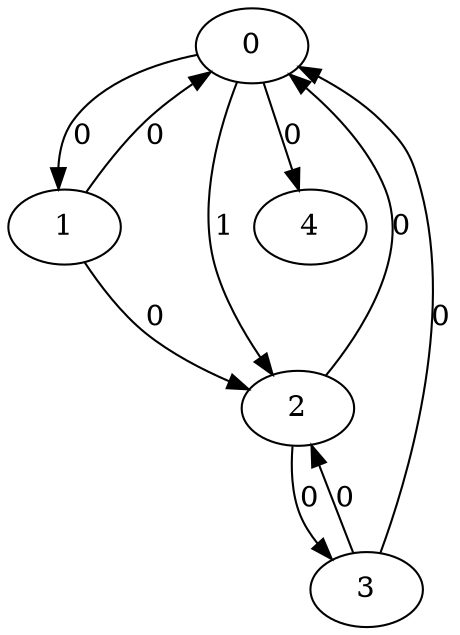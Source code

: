 // Source:2080 Canonical: -1 0 1 -1 0 0 -1 0 -1 -1 0 -1 -1 0 -1 0 -1 0 -1 -1 -1 -1 -1 -1 -1
digraph HRA_from_2080_graph_000 {
  0 -> 1 [label="0"];
  0 -> 2 [label="1"];
  1 -> 0 [label="0"];
  1 -> 2 [label="0"];
  2 -> 0 [label="0"];
  2 -> 3 [label="0"];
  3 -> 0 [label="0"];
  3 -> 2 [label="0"];
  0 -> 4 [label="0"];
}

// Source:2080 Canonical: -1 0 1 -1 0 0 -1 0 -1 -1 0 -1 -1 0 -1 0 -1 0 -1 -1 0 -1 -1 -1 -1
digraph HRA_from_2080_graph_001 {
  0 -> 1 [label="0"];
  0 -> 2 [label="1"];
  1 -> 0 [label="0"];
  1 -> 2 [label="0"];
  2 -> 0 [label="0"];
  2 -> 3 [label="0"];
  3 -> 0 [label="0"];
  3 -> 2 [label="0"];
  0 -> 4 [label="0"];
  4 -> 0 [label="0"];
}

// Source:2080 Canonical: -1 0 1 -1 -1 0 -1 0 -1 0 0 -1 -1 0 -1 0 -1 0 -1 -1 -1 -1 -1 -1 -1
digraph HRA_from_2080_graph_002 {
  0 -> 1 [label="0"];
  0 -> 2 [label="1"];
  1 -> 0 [label="0"];
  1 -> 2 [label="0"];
  2 -> 0 [label="0"];
  2 -> 3 [label="0"];
  3 -> 0 [label="0"];
  3 -> 2 [label="0"];
  1 -> 4 [label="0"];
}

// Source:2080 Canonical: -1 0 1 -1 0 0 -1 0 -1 0 0 -1 -1 0 -1 0 -1 0 -1 -1 -1 -1 -1 -1 -1
digraph HRA_from_2080_graph_003 {
  0 -> 1 [label="0"];
  0 -> 2 [label="1"];
  1 -> 0 [label="0"];
  1 -> 2 [label="0"];
  2 -> 0 [label="0"];
  2 -> 3 [label="0"];
  3 -> 0 [label="0"];
  3 -> 2 [label="0"];
  0 -> 4 [label="0"];
  1 -> 4 [label="0"];
}

// Source:2080 Canonical: -1 0 1 -1 -1 0 -1 0 -1 0 0 -1 -1 0 -1 0 -1 0 -1 -1 0 -1 -1 -1 -1
digraph HRA_from_2080_graph_004 {
  0 -> 1 [label="0"];
  0 -> 2 [label="1"];
  1 -> 0 [label="0"];
  1 -> 2 [label="0"];
  2 -> 0 [label="0"];
  2 -> 3 [label="0"];
  3 -> 0 [label="0"];
  3 -> 2 [label="0"];
  4 -> 0 [label="0"];
  1 -> 4 [label="0"];
}

// Source:2080 Canonical: -1 0 1 -1 0 0 -1 0 -1 0 0 -1 -1 0 -1 0 -1 0 -1 -1 0 -1 -1 -1 -1
digraph HRA_from_2080_graph_005 {
  0 -> 1 [label="0"];
  0 -> 2 [label="1"];
  1 -> 0 [label="0"];
  1 -> 2 [label="0"];
  2 -> 0 [label="0"];
  2 -> 3 [label="0"];
  3 -> 0 [label="0"];
  3 -> 2 [label="0"];
  0 -> 4 [label="0"];
  4 -> 0 [label="0"];
  1 -> 4 [label="0"];
}

// Source:2080 Canonical: -1 0 1 -1 0 0 -1 0 -1 -1 0 -1 -1 0 -1 0 -1 0 -1 -1 -1 0 -1 -1 -1
digraph HRA_from_2080_graph_006 {
  0 -> 1 [label="0"];
  0 -> 2 [label="1"];
  1 -> 0 [label="0"];
  1 -> 2 [label="0"];
  2 -> 0 [label="0"];
  2 -> 3 [label="0"];
  3 -> 0 [label="0"];
  3 -> 2 [label="0"];
  0 -> 4 [label="0"];
  4 -> 1 [label="0"];
}

// Source:2080 Canonical: -1 0 1 -1 0 0 -1 0 -1 -1 0 -1 -1 0 -1 0 -1 0 -1 -1 0 0 -1 -1 -1
digraph HRA_from_2080_graph_007 {
  0 -> 1 [label="0"];
  0 -> 2 [label="1"];
  1 -> 0 [label="0"];
  1 -> 2 [label="0"];
  2 -> 0 [label="0"];
  2 -> 3 [label="0"];
  3 -> 0 [label="0"];
  3 -> 2 [label="0"];
  0 -> 4 [label="0"];
  4 -> 0 [label="0"];
  4 -> 1 [label="0"];
}

// Source:2080 Canonical: -1 0 1 -1 -1 0 -1 0 -1 0 0 -1 -1 0 -1 0 -1 0 -1 -1 -1 0 -1 -1 -1
digraph HRA_from_2080_graph_008 {
  0 -> 1 [label="0"];
  0 -> 2 [label="1"];
  1 -> 0 [label="0"];
  1 -> 2 [label="0"];
  2 -> 0 [label="0"];
  2 -> 3 [label="0"];
  3 -> 0 [label="0"];
  3 -> 2 [label="0"];
  1 -> 4 [label="0"];
  4 -> 1 [label="0"];
}

// Source:2080 Canonical: -1 0 1 -1 0 0 -1 0 -1 0 0 -1 -1 0 -1 0 -1 0 -1 -1 -1 0 -1 -1 -1
digraph HRA_from_2080_graph_009 {
  0 -> 1 [label="0"];
  0 -> 2 [label="1"];
  1 -> 0 [label="0"];
  1 -> 2 [label="0"];
  2 -> 0 [label="0"];
  2 -> 3 [label="0"];
  3 -> 0 [label="0"];
  3 -> 2 [label="0"];
  0 -> 4 [label="0"];
  1 -> 4 [label="0"];
  4 -> 1 [label="0"];
}

// Source:2080 Canonical: -1 0 1 -1 -1 0 -1 0 -1 0 0 -1 -1 0 -1 0 -1 0 -1 -1 0 0 -1 -1 -1
digraph HRA_from_2080_graph_010 {
  0 -> 1 [label="0"];
  0 -> 2 [label="1"];
  1 -> 0 [label="0"];
  1 -> 2 [label="0"];
  2 -> 0 [label="0"];
  2 -> 3 [label="0"];
  3 -> 0 [label="0"];
  3 -> 2 [label="0"];
  4 -> 0 [label="0"];
  1 -> 4 [label="0"];
  4 -> 1 [label="0"];
}

// Source:2080 Canonical: -1 0 1 -1 0 0 -1 0 -1 0 0 -1 -1 0 -1 0 -1 0 -1 -1 0 0 -1 -1 -1
digraph HRA_from_2080_graph_011 {
  0 -> 1 [label="0"];
  0 -> 2 [label="1"];
  1 -> 0 [label="0"];
  1 -> 2 [label="0"];
  2 -> 0 [label="0"];
  2 -> 3 [label="0"];
  3 -> 0 [label="0"];
  3 -> 2 [label="0"];
  0 -> 4 [label="0"];
  4 -> 0 [label="0"];
  1 -> 4 [label="0"];
  4 -> 1 [label="0"];
}

// Source:2080 Canonical: -1 0 1 -1 -1 0 -1 0 -1 -1 0 -1 -1 0 0 0 -1 0 -1 -1 -1 -1 -1 -1 -1
digraph HRA_from_2080_graph_012 {
  0 -> 1 [label="0"];
  0 -> 2 [label="1"];
  1 -> 0 [label="0"];
  1 -> 2 [label="0"];
  2 -> 0 [label="0"];
  2 -> 3 [label="0"];
  3 -> 0 [label="0"];
  3 -> 2 [label="0"];
  2 -> 4 [label="0"];
}

// Source:2080 Canonical: -1 0 1 -1 0 0 -1 0 -1 -1 0 -1 -1 0 0 0 -1 0 -1 -1 -1 -1 -1 -1 -1
digraph HRA_from_2080_graph_013 {
  0 -> 1 [label="0"];
  0 -> 2 [label="1"];
  1 -> 0 [label="0"];
  1 -> 2 [label="0"];
  2 -> 0 [label="0"];
  2 -> 3 [label="0"];
  3 -> 0 [label="0"];
  3 -> 2 [label="0"];
  0 -> 4 [label="0"];
  2 -> 4 [label="0"];
}

// Source:2080 Canonical: -1 0 1 -1 -1 0 -1 0 -1 -1 0 -1 -1 0 0 0 -1 0 -1 -1 0 -1 -1 -1 -1
digraph HRA_from_2080_graph_014 {
  0 -> 1 [label="0"];
  0 -> 2 [label="1"];
  1 -> 0 [label="0"];
  1 -> 2 [label="0"];
  2 -> 0 [label="0"];
  2 -> 3 [label="0"];
  3 -> 0 [label="0"];
  3 -> 2 [label="0"];
  4 -> 0 [label="0"];
  2 -> 4 [label="0"];
}

// Source:2080 Canonical: -1 0 1 -1 0 0 -1 0 -1 -1 0 -1 -1 0 0 0 -1 0 -1 -1 0 -1 -1 -1 -1
digraph HRA_from_2080_graph_015 {
  0 -> 1 [label="0"];
  0 -> 2 [label="1"];
  1 -> 0 [label="0"];
  1 -> 2 [label="0"];
  2 -> 0 [label="0"];
  2 -> 3 [label="0"];
  3 -> 0 [label="0"];
  3 -> 2 [label="0"];
  0 -> 4 [label="0"];
  4 -> 0 [label="0"];
  2 -> 4 [label="0"];
}

// Source:2080 Canonical: -1 0 1 -1 -1 0 -1 0 -1 0 0 -1 -1 0 0 0 -1 0 -1 -1 -1 -1 -1 -1 -1
digraph HRA_from_2080_graph_016 {
  0 -> 1 [label="0"];
  0 -> 2 [label="1"];
  1 -> 0 [label="0"];
  1 -> 2 [label="0"];
  2 -> 0 [label="0"];
  2 -> 3 [label="0"];
  3 -> 0 [label="0"];
  3 -> 2 [label="0"];
  1 -> 4 [label="0"];
  2 -> 4 [label="0"];
}

// Source:2080 Canonical: -1 0 1 -1 0 0 -1 0 -1 0 0 -1 -1 0 0 0 -1 0 -1 -1 -1 -1 -1 -1 -1
digraph HRA_from_2080_graph_017 {
  0 -> 1 [label="0"];
  0 -> 2 [label="1"];
  1 -> 0 [label="0"];
  1 -> 2 [label="0"];
  2 -> 0 [label="0"];
  2 -> 3 [label="0"];
  3 -> 0 [label="0"];
  3 -> 2 [label="0"];
  0 -> 4 [label="0"];
  1 -> 4 [label="0"];
  2 -> 4 [label="0"];
}

// Source:2080 Canonical: -1 0 1 -1 -1 0 -1 0 -1 0 0 -1 -1 0 0 0 -1 0 -1 -1 0 -1 -1 -1 -1
digraph HRA_from_2080_graph_018 {
  0 -> 1 [label="0"];
  0 -> 2 [label="1"];
  1 -> 0 [label="0"];
  1 -> 2 [label="0"];
  2 -> 0 [label="0"];
  2 -> 3 [label="0"];
  3 -> 0 [label="0"];
  3 -> 2 [label="0"];
  4 -> 0 [label="0"];
  1 -> 4 [label="0"];
  2 -> 4 [label="0"];
}

// Source:2080 Canonical: -1 0 1 -1 0 0 -1 0 -1 0 0 -1 -1 0 0 0 -1 0 -1 -1 0 -1 -1 -1 -1
digraph HRA_from_2080_graph_019 {
  0 -> 1 [label="0"];
  0 -> 2 [label="1"];
  1 -> 0 [label="0"];
  1 -> 2 [label="0"];
  2 -> 0 [label="0"];
  2 -> 3 [label="0"];
  3 -> 0 [label="0"];
  3 -> 2 [label="0"];
  0 -> 4 [label="0"];
  4 -> 0 [label="0"];
  1 -> 4 [label="0"];
  2 -> 4 [label="0"];
}

// Source:2080 Canonical: -1 0 1 -1 -1 0 -1 0 -1 -1 0 -1 -1 0 0 0 -1 0 -1 -1 -1 0 -1 -1 -1
digraph HRA_from_2080_graph_020 {
  0 -> 1 [label="0"];
  0 -> 2 [label="1"];
  1 -> 0 [label="0"];
  1 -> 2 [label="0"];
  2 -> 0 [label="0"];
  2 -> 3 [label="0"];
  3 -> 0 [label="0"];
  3 -> 2 [label="0"];
  4 -> 1 [label="0"];
  2 -> 4 [label="0"];
}

// Source:2080 Canonical: -1 0 1 -1 0 0 -1 0 -1 -1 0 -1 -1 0 0 0 -1 0 -1 -1 -1 0 -1 -1 -1
digraph HRA_from_2080_graph_021 {
  0 -> 1 [label="0"];
  0 -> 2 [label="1"];
  1 -> 0 [label="0"];
  1 -> 2 [label="0"];
  2 -> 0 [label="0"];
  2 -> 3 [label="0"];
  3 -> 0 [label="0"];
  3 -> 2 [label="0"];
  0 -> 4 [label="0"];
  4 -> 1 [label="0"];
  2 -> 4 [label="0"];
}

// Source:2080 Canonical: -1 0 1 -1 -1 0 -1 0 -1 -1 0 -1 -1 0 0 0 -1 0 -1 -1 0 0 -1 -1 -1
digraph HRA_from_2080_graph_022 {
  0 -> 1 [label="0"];
  0 -> 2 [label="1"];
  1 -> 0 [label="0"];
  1 -> 2 [label="0"];
  2 -> 0 [label="0"];
  2 -> 3 [label="0"];
  3 -> 0 [label="0"];
  3 -> 2 [label="0"];
  4 -> 0 [label="0"];
  4 -> 1 [label="0"];
  2 -> 4 [label="0"];
}

// Source:2080 Canonical: -1 0 1 -1 0 0 -1 0 -1 -1 0 -1 -1 0 0 0 -1 0 -1 -1 0 0 -1 -1 -1
digraph HRA_from_2080_graph_023 {
  0 -> 1 [label="0"];
  0 -> 2 [label="1"];
  1 -> 0 [label="0"];
  1 -> 2 [label="0"];
  2 -> 0 [label="0"];
  2 -> 3 [label="0"];
  3 -> 0 [label="0"];
  3 -> 2 [label="0"];
  0 -> 4 [label="0"];
  4 -> 0 [label="0"];
  4 -> 1 [label="0"];
  2 -> 4 [label="0"];
}

// Source:2080 Canonical: -1 0 1 -1 -1 0 -1 0 -1 0 0 -1 -1 0 0 0 -1 0 -1 -1 -1 0 -1 -1 -1
digraph HRA_from_2080_graph_024 {
  0 -> 1 [label="0"];
  0 -> 2 [label="1"];
  1 -> 0 [label="0"];
  1 -> 2 [label="0"];
  2 -> 0 [label="0"];
  2 -> 3 [label="0"];
  3 -> 0 [label="0"];
  3 -> 2 [label="0"];
  1 -> 4 [label="0"];
  4 -> 1 [label="0"];
  2 -> 4 [label="0"];
}

// Source:2080 Canonical: -1 0 1 -1 0 0 -1 0 -1 0 0 -1 -1 0 0 0 -1 0 -1 -1 -1 0 -1 -1 -1
digraph HRA_from_2080_graph_025 {
  0 -> 1 [label="0"];
  0 -> 2 [label="1"];
  1 -> 0 [label="0"];
  1 -> 2 [label="0"];
  2 -> 0 [label="0"];
  2 -> 3 [label="0"];
  3 -> 0 [label="0"];
  3 -> 2 [label="0"];
  0 -> 4 [label="0"];
  1 -> 4 [label="0"];
  4 -> 1 [label="0"];
  2 -> 4 [label="0"];
}

// Source:2080 Canonical: -1 0 1 -1 -1 0 -1 0 -1 0 0 -1 -1 0 0 0 -1 0 -1 -1 0 0 -1 -1 -1
digraph HRA_from_2080_graph_026 {
  0 -> 1 [label="0"];
  0 -> 2 [label="1"];
  1 -> 0 [label="0"];
  1 -> 2 [label="0"];
  2 -> 0 [label="0"];
  2 -> 3 [label="0"];
  3 -> 0 [label="0"];
  3 -> 2 [label="0"];
  4 -> 0 [label="0"];
  1 -> 4 [label="0"];
  4 -> 1 [label="0"];
  2 -> 4 [label="0"];
}

// Source:2080 Canonical: -1 0 1 -1 0 0 -1 0 -1 0 0 -1 -1 0 0 0 -1 0 -1 -1 0 0 -1 -1 -1
digraph HRA_from_2080_graph_027 {
  0 -> 1 [label="0"];
  0 -> 2 [label="1"];
  1 -> 0 [label="0"];
  1 -> 2 [label="0"];
  2 -> 0 [label="0"];
  2 -> 3 [label="0"];
  3 -> 0 [label="0"];
  3 -> 2 [label="0"];
  0 -> 4 [label="0"];
  4 -> 0 [label="0"];
  1 -> 4 [label="0"];
  4 -> 1 [label="0"];
  2 -> 4 [label="0"];
}

// Source:2080 Canonical: -1 0 1 -1 0 0 -1 0 -1 -1 0 -1 -1 0 -1 0 -1 0 -1 -1 -1 -1 0 -1 -1
digraph HRA_from_2080_graph_028 {
  0 -> 1 [label="0"];
  0 -> 2 [label="1"];
  1 -> 0 [label="0"];
  1 -> 2 [label="0"];
  2 -> 0 [label="0"];
  2 -> 3 [label="0"];
  3 -> 0 [label="0"];
  3 -> 2 [label="0"];
  0 -> 4 [label="0"];
  4 -> 2 [label="0"];
}

// Source:2080 Canonical: -1 0 1 -1 0 0 -1 0 -1 -1 0 -1 -1 0 -1 0 -1 0 -1 -1 0 -1 0 -1 -1
digraph HRA_from_2080_graph_029 {
  0 -> 1 [label="0"];
  0 -> 2 [label="1"];
  1 -> 0 [label="0"];
  1 -> 2 [label="0"];
  2 -> 0 [label="0"];
  2 -> 3 [label="0"];
  3 -> 0 [label="0"];
  3 -> 2 [label="0"];
  0 -> 4 [label="0"];
  4 -> 0 [label="0"];
  4 -> 2 [label="0"];
}

// Source:2080 Canonical: -1 0 1 -1 -1 0 -1 0 -1 0 0 -1 -1 0 -1 0 -1 0 -1 -1 -1 -1 0 -1 -1
digraph HRA_from_2080_graph_030 {
  0 -> 1 [label="0"];
  0 -> 2 [label="1"];
  1 -> 0 [label="0"];
  1 -> 2 [label="0"];
  2 -> 0 [label="0"];
  2 -> 3 [label="0"];
  3 -> 0 [label="0"];
  3 -> 2 [label="0"];
  1 -> 4 [label="0"];
  4 -> 2 [label="0"];
}

// Source:2080 Canonical: -1 0 1 -1 0 0 -1 0 -1 0 0 -1 -1 0 -1 0 -1 0 -1 -1 -1 -1 0 -1 -1
digraph HRA_from_2080_graph_031 {
  0 -> 1 [label="0"];
  0 -> 2 [label="1"];
  1 -> 0 [label="0"];
  1 -> 2 [label="0"];
  2 -> 0 [label="0"];
  2 -> 3 [label="0"];
  3 -> 0 [label="0"];
  3 -> 2 [label="0"];
  0 -> 4 [label="0"];
  1 -> 4 [label="0"];
  4 -> 2 [label="0"];
}

// Source:2080 Canonical: -1 0 1 -1 -1 0 -1 0 -1 0 0 -1 -1 0 -1 0 -1 0 -1 -1 0 -1 0 -1 -1
digraph HRA_from_2080_graph_032 {
  0 -> 1 [label="0"];
  0 -> 2 [label="1"];
  1 -> 0 [label="0"];
  1 -> 2 [label="0"];
  2 -> 0 [label="0"];
  2 -> 3 [label="0"];
  3 -> 0 [label="0"];
  3 -> 2 [label="0"];
  4 -> 0 [label="0"];
  1 -> 4 [label="0"];
  4 -> 2 [label="0"];
}

// Source:2080 Canonical: -1 0 1 -1 0 0 -1 0 -1 0 0 -1 -1 0 -1 0 -1 0 -1 -1 0 -1 0 -1 -1
digraph HRA_from_2080_graph_033 {
  0 -> 1 [label="0"];
  0 -> 2 [label="1"];
  1 -> 0 [label="0"];
  1 -> 2 [label="0"];
  2 -> 0 [label="0"];
  2 -> 3 [label="0"];
  3 -> 0 [label="0"];
  3 -> 2 [label="0"];
  0 -> 4 [label="0"];
  4 -> 0 [label="0"];
  1 -> 4 [label="0"];
  4 -> 2 [label="0"];
}

// Source:2080 Canonical: -1 0 1 -1 0 0 -1 0 -1 -1 0 -1 -1 0 -1 0 -1 0 -1 -1 -1 0 0 -1 -1
digraph HRA_from_2080_graph_034 {
  0 -> 1 [label="0"];
  0 -> 2 [label="1"];
  1 -> 0 [label="0"];
  1 -> 2 [label="0"];
  2 -> 0 [label="0"];
  2 -> 3 [label="0"];
  3 -> 0 [label="0"];
  3 -> 2 [label="0"];
  0 -> 4 [label="0"];
  4 -> 1 [label="0"];
  4 -> 2 [label="0"];
}

// Source:2080 Canonical: -1 0 1 -1 0 0 -1 0 -1 -1 0 -1 -1 0 -1 0 -1 0 -1 -1 0 0 0 -1 -1
digraph HRA_from_2080_graph_035 {
  0 -> 1 [label="0"];
  0 -> 2 [label="1"];
  1 -> 0 [label="0"];
  1 -> 2 [label="0"];
  2 -> 0 [label="0"];
  2 -> 3 [label="0"];
  3 -> 0 [label="0"];
  3 -> 2 [label="0"];
  0 -> 4 [label="0"];
  4 -> 0 [label="0"];
  4 -> 1 [label="0"];
  4 -> 2 [label="0"];
}

// Source:2080 Canonical: -1 0 1 -1 -1 0 -1 0 -1 0 0 -1 -1 0 -1 0 -1 0 -1 -1 -1 0 0 -1 -1
digraph HRA_from_2080_graph_036 {
  0 -> 1 [label="0"];
  0 -> 2 [label="1"];
  1 -> 0 [label="0"];
  1 -> 2 [label="0"];
  2 -> 0 [label="0"];
  2 -> 3 [label="0"];
  3 -> 0 [label="0"];
  3 -> 2 [label="0"];
  1 -> 4 [label="0"];
  4 -> 1 [label="0"];
  4 -> 2 [label="0"];
}

// Source:2080 Canonical: -1 0 1 -1 0 0 -1 0 -1 0 0 -1 -1 0 -1 0 -1 0 -1 -1 -1 0 0 -1 -1
digraph HRA_from_2080_graph_037 {
  0 -> 1 [label="0"];
  0 -> 2 [label="1"];
  1 -> 0 [label="0"];
  1 -> 2 [label="0"];
  2 -> 0 [label="0"];
  2 -> 3 [label="0"];
  3 -> 0 [label="0"];
  3 -> 2 [label="0"];
  0 -> 4 [label="0"];
  1 -> 4 [label="0"];
  4 -> 1 [label="0"];
  4 -> 2 [label="0"];
}

// Source:2080 Canonical: -1 0 1 -1 -1 0 -1 0 -1 0 0 -1 -1 0 -1 0 -1 0 -1 -1 0 0 0 -1 -1
digraph HRA_from_2080_graph_038 {
  0 -> 1 [label="0"];
  0 -> 2 [label="1"];
  1 -> 0 [label="0"];
  1 -> 2 [label="0"];
  2 -> 0 [label="0"];
  2 -> 3 [label="0"];
  3 -> 0 [label="0"];
  3 -> 2 [label="0"];
  4 -> 0 [label="0"];
  1 -> 4 [label="0"];
  4 -> 1 [label="0"];
  4 -> 2 [label="0"];
}

// Source:2080 Canonical: -1 0 1 -1 0 0 -1 0 -1 0 0 -1 -1 0 -1 0 -1 0 -1 -1 0 0 0 -1 -1
digraph HRA_from_2080_graph_039 {
  0 -> 1 [label="0"];
  0 -> 2 [label="1"];
  1 -> 0 [label="0"];
  1 -> 2 [label="0"];
  2 -> 0 [label="0"];
  2 -> 3 [label="0"];
  3 -> 0 [label="0"];
  3 -> 2 [label="0"];
  0 -> 4 [label="0"];
  4 -> 0 [label="0"];
  1 -> 4 [label="0"];
  4 -> 1 [label="0"];
  4 -> 2 [label="0"];
}

// Source:2080 Canonical: -1 0 1 -1 -1 0 -1 0 -1 -1 0 -1 -1 0 0 0 -1 0 -1 -1 -1 -1 0 -1 -1
digraph HRA_from_2080_graph_040 {
  0 -> 1 [label="0"];
  0 -> 2 [label="1"];
  1 -> 0 [label="0"];
  1 -> 2 [label="0"];
  2 -> 0 [label="0"];
  2 -> 3 [label="0"];
  3 -> 0 [label="0"];
  3 -> 2 [label="0"];
  2 -> 4 [label="0"];
  4 -> 2 [label="0"];
}

// Source:2080 Canonical: -1 0 1 -1 0 0 -1 0 -1 -1 0 -1 -1 0 0 0 -1 0 -1 -1 -1 -1 0 -1 -1
digraph HRA_from_2080_graph_041 {
  0 -> 1 [label="0"];
  0 -> 2 [label="1"];
  1 -> 0 [label="0"];
  1 -> 2 [label="0"];
  2 -> 0 [label="0"];
  2 -> 3 [label="0"];
  3 -> 0 [label="0"];
  3 -> 2 [label="0"];
  0 -> 4 [label="0"];
  2 -> 4 [label="0"];
  4 -> 2 [label="0"];
}

// Source:2080 Canonical: -1 0 1 -1 -1 0 -1 0 -1 -1 0 -1 -1 0 0 0 -1 0 -1 -1 0 -1 0 -1 -1
digraph HRA_from_2080_graph_042 {
  0 -> 1 [label="0"];
  0 -> 2 [label="1"];
  1 -> 0 [label="0"];
  1 -> 2 [label="0"];
  2 -> 0 [label="0"];
  2 -> 3 [label="0"];
  3 -> 0 [label="0"];
  3 -> 2 [label="0"];
  4 -> 0 [label="0"];
  2 -> 4 [label="0"];
  4 -> 2 [label="0"];
}

// Source:2080 Canonical: -1 0 1 -1 0 0 -1 0 -1 -1 0 -1 -1 0 0 0 -1 0 -1 -1 0 -1 0 -1 -1
digraph HRA_from_2080_graph_043 {
  0 -> 1 [label="0"];
  0 -> 2 [label="1"];
  1 -> 0 [label="0"];
  1 -> 2 [label="0"];
  2 -> 0 [label="0"];
  2 -> 3 [label="0"];
  3 -> 0 [label="0"];
  3 -> 2 [label="0"];
  0 -> 4 [label="0"];
  4 -> 0 [label="0"];
  2 -> 4 [label="0"];
  4 -> 2 [label="0"];
}

// Source:2080 Canonical: -1 0 1 -1 -1 0 -1 0 -1 0 0 -1 -1 0 0 0 -1 0 -1 -1 -1 -1 0 -1 -1
digraph HRA_from_2080_graph_044 {
  0 -> 1 [label="0"];
  0 -> 2 [label="1"];
  1 -> 0 [label="0"];
  1 -> 2 [label="0"];
  2 -> 0 [label="0"];
  2 -> 3 [label="0"];
  3 -> 0 [label="0"];
  3 -> 2 [label="0"];
  1 -> 4 [label="0"];
  2 -> 4 [label="0"];
  4 -> 2 [label="0"];
}

// Source:2080 Canonical: -1 0 1 -1 0 0 -1 0 -1 0 0 -1 -1 0 0 0 -1 0 -1 -1 -1 -1 0 -1 -1
digraph HRA_from_2080_graph_045 {
  0 -> 1 [label="0"];
  0 -> 2 [label="1"];
  1 -> 0 [label="0"];
  1 -> 2 [label="0"];
  2 -> 0 [label="0"];
  2 -> 3 [label="0"];
  3 -> 0 [label="0"];
  3 -> 2 [label="0"];
  0 -> 4 [label="0"];
  1 -> 4 [label="0"];
  2 -> 4 [label="0"];
  4 -> 2 [label="0"];
}

// Source:2080 Canonical: -1 0 1 -1 -1 0 -1 0 -1 0 0 -1 -1 0 0 0 -1 0 -1 -1 0 -1 0 -1 -1
digraph HRA_from_2080_graph_046 {
  0 -> 1 [label="0"];
  0 -> 2 [label="1"];
  1 -> 0 [label="0"];
  1 -> 2 [label="0"];
  2 -> 0 [label="0"];
  2 -> 3 [label="0"];
  3 -> 0 [label="0"];
  3 -> 2 [label="0"];
  4 -> 0 [label="0"];
  1 -> 4 [label="0"];
  2 -> 4 [label="0"];
  4 -> 2 [label="0"];
}

// Source:2080 Canonical: -1 0 1 -1 0 0 -1 0 -1 0 0 -1 -1 0 0 0 -1 0 -1 -1 0 -1 0 -1 -1
digraph HRA_from_2080_graph_047 {
  0 -> 1 [label="0"];
  0 -> 2 [label="1"];
  1 -> 0 [label="0"];
  1 -> 2 [label="0"];
  2 -> 0 [label="0"];
  2 -> 3 [label="0"];
  3 -> 0 [label="0"];
  3 -> 2 [label="0"];
  0 -> 4 [label="0"];
  4 -> 0 [label="0"];
  1 -> 4 [label="0"];
  2 -> 4 [label="0"];
  4 -> 2 [label="0"];
}

// Source:2080 Canonical: -1 0 1 -1 -1 0 -1 0 -1 -1 0 -1 -1 0 0 0 -1 0 -1 -1 -1 0 0 -1 -1
digraph HRA_from_2080_graph_048 {
  0 -> 1 [label="0"];
  0 -> 2 [label="1"];
  1 -> 0 [label="0"];
  1 -> 2 [label="0"];
  2 -> 0 [label="0"];
  2 -> 3 [label="0"];
  3 -> 0 [label="0"];
  3 -> 2 [label="0"];
  4 -> 1 [label="0"];
  2 -> 4 [label="0"];
  4 -> 2 [label="0"];
}

// Source:2080 Canonical: -1 0 1 -1 0 0 -1 0 -1 -1 0 -1 -1 0 0 0 -1 0 -1 -1 -1 0 0 -1 -1
digraph HRA_from_2080_graph_049 {
  0 -> 1 [label="0"];
  0 -> 2 [label="1"];
  1 -> 0 [label="0"];
  1 -> 2 [label="0"];
  2 -> 0 [label="0"];
  2 -> 3 [label="0"];
  3 -> 0 [label="0"];
  3 -> 2 [label="0"];
  0 -> 4 [label="0"];
  4 -> 1 [label="0"];
  2 -> 4 [label="0"];
  4 -> 2 [label="0"];
}

// Source:2080 Canonical: -1 0 1 -1 -1 0 -1 0 -1 -1 0 -1 -1 0 0 0 -1 0 -1 -1 0 0 0 -1 -1
digraph HRA_from_2080_graph_050 {
  0 -> 1 [label="0"];
  0 -> 2 [label="1"];
  1 -> 0 [label="0"];
  1 -> 2 [label="0"];
  2 -> 0 [label="0"];
  2 -> 3 [label="0"];
  3 -> 0 [label="0"];
  3 -> 2 [label="0"];
  4 -> 0 [label="0"];
  4 -> 1 [label="0"];
  2 -> 4 [label="0"];
  4 -> 2 [label="0"];
}

// Source:2080 Canonical: -1 0 1 -1 0 0 -1 0 -1 -1 0 -1 -1 0 0 0 -1 0 -1 -1 0 0 0 -1 -1
digraph HRA_from_2080_graph_051 {
  0 -> 1 [label="0"];
  0 -> 2 [label="1"];
  1 -> 0 [label="0"];
  1 -> 2 [label="0"];
  2 -> 0 [label="0"];
  2 -> 3 [label="0"];
  3 -> 0 [label="0"];
  3 -> 2 [label="0"];
  0 -> 4 [label="0"];
  4 -> 0 [label="0"];
  4 -> 1 [label="0"];
  2 -> 4 [label="0"];
  4 -> 2 [label="0"];
}

// Source:2080 Canonical: -1 0 1 -1 -1 0 -1 0 -1 0 0 -1 -1 0 0 0 -1 0 -1 -1 -1 0 0 -1 -1
digraph HRA_from_2080_graph_052 {
  0 -> 1 [label="0"];
  0 -> 2 [label="1"];
  1 -> 0 [label="0"];
  1 -> 2 [label="0"];
  2 -> 0 [label="0"];
  2 -> 3 [label="0"];
  3 -> 0 [label="0"];
  3 -> 2 [label="0"];
  1 -> 4 [label="0"];
  4 -> 1 [label="0"];
  2 -> 4 [label="0"];
  4 -> 2 [label="0"];
}

// Source:2080 Canonical: -1 0 1 -1 0 0 -1 0 -1 0 0 -1 -1 0 0 0 -1 0 -1 -1 -1 0 0 -1 -1
digraph HRA_from_2080_graph_053 {
  0 -> 1 [label="0"];
  0 -> 2 [label="1"];
  1 -> 0 [label="0"];
  1 -> 2 [label="0"];
  2 -> 0 [label="0"];
  2 -> 3 [label="0"];
  3 -> 0 [label="0"];
  3 -> 2 [label="0"];
  0 -> 4 [label="0"];
  1 -> 4 [label="0"];
  4 -> 1 [label="0"];
  2 -> 4 [label="0"];
  4 -> 2 [label="0"];
}

// Source:2080 Canonical: -1 0 1 -1 -1 0 -1 0 -1 0 0 -1 -1 0 0 0 -1 0 -1 -1 0 0 0 -1 -1
digraph HRA_from_2080_graph_054 {
  0 -> 1 [label="0"];
  0 -> 2 [label="1"];
  1 -> 0 [label="0"];
  1 -> 2 [label="0"];
  2 -> 0 [label="0"];
  2 -> 3 [label="0"];
  3 -> 0 [label="0"];
  3 -> 2 [label="0"];
  4 -> 0 [label="0"];
  1 -> 4 [label="0"];
  4 -> 1 [label="0"];
  2 -> 4 [label="0"];
  4 -> 2 [label="0"];
}

// Source:2080 Canonical: -1 0 1 -1 0 0 -1 0 -1 0 0 -1 -1 0 0 0 -1 0 -1 -1 0 0 0 -1 -1
digraph HRA_from_2080_graph_055 {
  0 -> 1 [label="0"];
  0 -> 2 [label="1"];
  1 -> 0 [label="0"];
  1 -> 2 [label="0"];
  2 -> 0 [label="0"];
  2 -> 3 [label="0"];
  3 -> 0 [label="0"];
  3 -> 2 [label="0"];
  0 -> 4 [label="0"];
  4 -> 0 [label="0"];
  1 -> 4 [label="0"];
  4 -> 1 [label="0"];
  2 -> 4 [label="0"];
  4 -> 2 [label="0"];
}

// Source:2080 Canonical: -1 0 1 -1 -1 0 -1 0 -1 -1 0 -1 -1 0 -1 0 -1 0 -1 0 -1 -1 -1 -1 -1
digraph HRA_from_2080_graph_056 {
  0 -> 1 [label="0"];
  0 -> 2 [label="1"];
  1 -> 0 [label="0"];
  1 -> 2 [label="0"];
  2 -> 0 [label="0"];
  2 -> 3 [label="0"];
  3 -> 0 [label="0"];
  3 -> 2 [label="0"];
  3 -> 4 [label="0"];
}

// Source:2080 Canonical: -1 0 1 -1 0 0 -1 0 -1 -1 0 -1 -1 0 -1 0 -1 0 -1 0 -1 -1 -1 -1 -1
digraph HRA_from_2080_graph_057 {
  0 -> 1 [label="0"];
  0 -> 2 [label="1"];
  1 -> 0 [label="0"];
  1 -> 2 [label="0"];
  2 -> 0 [label="0"];
  2 -> 3 [label="0"];
  3 -> 0 [label="0"];
  3 -> 2 [label="0"];
  0 -> 4 [label="0"];
  3 -> 4 [label="0"];
}

// Source:2080 Canonical: -1 0 1 -1 -1 0 -1 0 -1 -1 0 -1 -1 0 -1 0 -1 0 -1 0 0 -1 -1 -1 -1
digraph HRA_from_2080_graph_058 {
  0 -> 1 [label="0"];
  0 -> 2 [label="1"];
  1 -> 0 [label="0"];
  1 -> 2 [label="0"];
  2 -> 0 [label="0"];
  2 -> 3 [label="0"];
  3 -> 0 [label="0"];
  3 -> 2 [label="0"];
  4 -> 0 [label="0"];
  3 -> 4 [label="0"];
}

// Source:2080 Canonical: -1 0 1 -1 0 0 -1 0 -1 -1 0 -1 -1 0 -1 0 -1 0 -1 0 0 -1 -1 -1 -1
digraph HRA_from_2080_graph_059 {
  0 -> 1 [label="0"];
  0 -> 2 [label="1"];
  1 -> 0 [label="0"];
  1 -> 2 [label="0"];
  2 -> 0 [label="0"];
  2 -> 3 [label="0"];
  3 -> 0 [label="0"];
  3 -> 2 [label="0"];
  0 -> 4 [label="0"];
  4 -> 0 [label="0"];
  3 -> 4 [label="0"];
}

// Source:2080 Canonical: -1 0 1 -1 -1 0 -1 0 -1 0 0 -1 -1 0 -1 0 -1 0 -1 0 -1 -1 -1 -1 -1
digraph HRA_from_2080_graph_060 {
  0 -> 1 [label="0"];
  0 -> 2 [label="1"];
  1 -> 0 [label="0"];
  1 -> 2 [label="0"];
  2 -> 0 [label="0"];
  2 -> 3 [label="0"];
  3 -> 0 [label="0"];
  3 -> 2 [label="0"];
  1 -> 4 [label="0"];
  3 -> 4 [label="0"];
}

// Source:2080 Canonical: -1 0 1 -1 0 0 -1 0 -1 0 0 -1 -1 0 -1 0 -1 0 -1 0 -1 -1 -1 -1 -1
digraph HRA_from_2080_graph_061 {
  0 -> 1 [label="0"];
  0 -> 2 [label="1"];
  1 -> 0 [label="0"];
  1 -> 2 [label="0"];
  2 -> 0 [label="0"];
  2 -> 3 [label="0"];
  3 -> 0 [label="0"];
  3 -> 2 [label="0"];
  0 -> 4 [label="0"];
  1 -> 4 [label="0"];
  3 -> 4 [label="0"];
}

// Source:2080 Canonical: -1 0 1 -1 -1 0 -1 0 -1 0 0 -1 -1 0 -1 0 -1 0 -1 0 0 -1 -1 -1 -1
digraph HRA_from_2080_graph_062 {
  0 -> 1 [label="0"];
  0 -> 2 [label="1"];
  1 -> 0 [label="0"];
  1 -> 2 [label="0"];
  2 -> 0 [label="0"];
  2 -> 3 [label="0"];
  3 -> 0 [label="0"];
  3 -> 2 [label="0"];
  4 -> 0 [label="0"];
  1 -> 4 [label="0"];
  3 -> 4 [label="0"];
}

// Source:2080 Canonical: -1 0 1 -1 0 0 -1 0 -1 0 0 -1 -1 0 -1 0 -1 0 -1 0 0 -1 -1 -1 -1
digraph HRA_from_2080_graph_063 {
  0 -> 1 [label="0"];
  0 -> 2 [label="1"];
  1 -> 0 [label="0"];
  1 -> 2 [label="0"];
  2 -> 0 [label="0"];
  2 -> 3 [label="0"];
  3 -> 0 [label="0"];
  3 -> 2 [label="0"];
  0 -> 4 [label="0"];
  4 -> 0 [label="0"];
  1 -> 4 [label="0"];
  3 -> 4 [label="0"];
}

// Source:2080 Canonical: -1 0 1 -1 -1 0 -1 0 -1 -1 0 -1 -1 0 -1 0 -1 0 -1 0 -1 0 -1 -1 -1
digraph HRA_from_2080_graph_064 {
  0 -> 1 [label="0"];
  0 -> 2 [label="1"];
  1 -> 0 [label="0"];
  1 -> 2 [label="0"];
  2 -> 0 [label="0"];
  2 -> 3 [label="0"];
  3 -> 0 [label="0"];
  3 -> 2 [label="0"];
  4 -> 1 [label="0"];
  3 -> 4 [label="0"];
}

// Source:2080 Canonical: -1 0 1 -1 0 0 -1 0 -1 -1 0 -1 -1 0 -1 0 -1 0 -1 0 -1 0 -1 -1 -1
digraph HRA_from_2080_graph_065 {
  0 -> 1 [label="0"];
  0 -> 2 [label="1"];
  1 -> 0 [label="0"];
  1 -> 2 [label="0"];
  2 -> 0 [label="0"];
  2 -> 3 [label="0"];
  3 -> 0 [label="0"];
  3 -> 2 [label="0"];
  0 -> 4 [label="0"];
  4 -> 1 [label="0"];
  3 -> 4 [label="0"];
}

// Source:2080 Canonical: -1 0 1 -1 -1 0 -1 0 -1 -1 0 -1 -1 0 -1 0 -1 0 -1 0 0 0 -1 -1 -1
digraph HRA_from_2080_graph_066 {
  0 -> 1 [label="0"];
  0 -> 2 [label="1"];
  1 -> 0 [label="0"];
  1 -> 2 [label="0"];
  2 -> 0 [label="0"];
  2 -> 3 [label="0"];
  3 -> 0 [label="0"];
  3 -> 2 [label="0"];
  4 -> 0 [label="0"];
  4 -> 1 [label="0"];
  3 -> 4 [label="0"];
}

// Source:2080 Canonical: -1 0 1 -1 0 0 -1 0 -1 -1 0 -1 -1 0 -1 0 -1 0 -1 0 0 0 -1 -1 -1
digraph HRA_from_2080_graph_067 {
  0 -> 1 [label="0"];
  0 -> 2 [label="1"];
  1 -> 0 [label="0"];
  1 -> 2 [label="0"];
  2 -> 0 [label="0"];
  2 -> 3 [label="0"];
  3 -> 0 [label="0"];
  3 -> 2 [label="0"];
  0 -> 4 [label="0"];
  4 -> 0 [label="0"];
  4 -> 1 [label="0"];
  3 -> 4 [label="0"];
}

// Source:2080 Canonical: -1 0 1 -1 -1 0 -1 0 -1 0 0 -1 -1 0 -1 0 -1 0 -1 0 -1 0 -1 -1 -1
digraph HRA_from_2080_graph_068 {
  0 -> 1 [label="0"];
  0 -> 2 [label="1"];
  1 -> 0 [label="0"];
  1 -> 2 [label="0"];
  2 -> 0 [label="0"];
  2 -> 3 [label="0"];
  3 -> 0 [label="0"];
  3 -> 2 [label="0"];
  1 -> 4 [label="0"];
  4 -> 1 [label="0"];
  3 -> 4 [label="0"];
}

// Source:2080 Canonical: -1 0 1 -1 0 0 -1 0 -1 0 0 -1 -1 0 -1 0 -1 0 -1 0 -1 0 -1 -1 -1
digraph HRA_from_2080_graph_069 {
  0 -> 1 [label="0"];
  0 -> 2 [label="1"];
  1 -> 0 [label="0"];
  1 -> 2 [label="0"];
  2 -> 0 [label="0"];
  2 -> 3 [label="0"];
  3 -> 0 [label="0"];
  3 -> 2 [label="0"];
  0 -> 4 [label="0"];
  1 -> 4 [label="0"];
  4 -> 1 [label="0"];
  3 -> 4 [label="0"];
}

// Source:2080 Canonical: -1 0 1 -1 -1 0 -1 0 -1 0 0 -1 -1 0 -1 0 -1 0 -1 0 0 0 -1 -1 -1
digraph HRA_from_2080_graph_070 {
  0 -> 1 [label="0"];
  0 -> 2 [label="1"];
  1 -> 0 [label="0"];
  1 -> 2 [label="0"];
  2 -> 0 [label="0"];
  2 -> 3 [label="0"];
  3 -> 0 [label="0"];
  3 -> 2 [label="0"];
  4 -> 0 [label="0"];
  1 -> 4 [label="0"];
  4 -> 1 [label="0"];
  3 -> 4 [label="0"];
}

// Source:2080 Canonical: -1 0 1 -1 0 0 -1 0 -1 0 0 -1 -1 0 -1 0 -1 0 -1 0 0 0 -1 -1 -1
digraph HRA_from_2080_graph_071 {
  0 -> 1 [label="0"];
  0 -> 2 [label="1"];
  1 -> 0 [label="0"];
  1 -> 2 [label="0"];
  2 -> 0 [label="0"];
  2 -> 3 [label="0"];
  3 -> 0 [label="0"];
  3 -> 2 [label="0"];
  0 -> 4 [label="0"];
  4 -> 0 [label="0"];
  1 -> 4 [label="0"];
  4 -> 1 [label="0"];
  3 -> 4 [label="0"];
}

// Source:2080 Canonical: -1 0 1 -1 -1 0 -1 0 -1 -1 0 -1 -1 0 0 0 -1 0 -1 0 -1 -1 -1 -1 -1
digraph HRA_from_2080_graph_072 {
  0 -> 1 [label="0"];
  0 -> 2 [label="1"];
  1 -> 0 [label="0"];
  1 -> 2 [label="0"];
  2 -> 0 [label="0"];
  2 -> 3 [label="0"];
  3 -> 0 [label="0"];
  3 -> 2 [label="0"];
  2 -> 4 [label="0"];
  3 -> 4 [label="0"];
}

// Source:2080 Canonical: -1 0 1 -1 0 0 -1 0 -1 -1 0 -1 -1 0 0 0 -1 0 -1 0 -1 -1 -1 -1 -1
digraph HRA_from_2080_graph_073 {
  0 -> 1 [label="0"];
  0 -> 2 [label="1"];
  1 -> 0 [label="0"];
  1 -> 2 [label="0"];
  2 -> 0 [label="0"];
  2 -> 3 [label="0"];
  3 -> 0 [label="0"];
  3 -> 2 [label="0"];
  0 -> 4 [label="0"];
  2 -> 4 [label="0"];
  3 -> 4 [label="0"];
}

// Source:2080 Canonical: -1 0 1 -1 -1 0 -1 0 -1 -1 0 -1 -1 0 0 0 -1 0 -1 0 0 -1 -1 -1 -1
digraph HRA_from_2080_graph_074 {
  0 -> 1 [label="0"];
  0 -> 2 [label="1"];
  1 -> 0 [label="0"];
  1 -> 2 [label="0"];
  2 -> 0 [label="0"];
  2 -> 3 [label="0"];
  3 -> 0 [label="0"];
  3 -> 2 [label="0"];
  4 -> 0 [label="0"];
  2 -> 4 [label="0"];
  3 -> 4 [label="0"];
}

// Source:2080 Canonical: -1 0 1 -1 0 0 -1 0 -1 -1 0 -1 -1 0 0 0 -1 0 -1 0 0 -1 -1 -1 -1
digraph HRA_from_2080_graph_075 {
  0 -> 1 [label="0"];
  0 -> 2 [label="1"];
  1 -> 0 [label="0"];
  1 -> 2 [label="0"];
  2 -> 0 [label="0"];
  2 -> 3 [label="0"];
  3 -> 0 [label="0"];
  3 -> 2 [label="0"];
  0 -> 4 [label="0"];
  4 -> 0 [label="0"];
  2 -> 4 [label="0"];
  3 -> 4 [label="0"];
}

// Source:2080 Canonical: -1 0 1 -1 -1 0 -1 0 -1 0 0 -1 -1 0 0 0 -1 0 -1 0 -1 -1 -1 -1 -1
digraph HRA_from_2080_graph_076 {
  0 -> 1 [label="0"];
  0 -> 2 [label="1"];
  1 -> 0 [label="0"];
  1 -> 2 [label="0"];
  2 -> 0 [label="0"];
  2 -> 3 [label="0"];
  3 -> 0 [label="0"];
  3 -> 2 [label="0"];
  1 -> 4 [label="0"];
  2 -> 4 [label="0"];
  3 -> 4 [label="0"];
}

// Source:2080 Canonical: -1 0 1 -1 0 0 -1 0 -1 0 0 -1 -1 0 0 0 -1 0 -1 0 -1 -1 -1 -1 -1
digraph HRA_from_2080_graph_077 {
  0 -> 1 [label="0"];
  0 -> 2 [label="1"];
  1 -> 0 [label="0"];
  1 -> 2 [label="0"];
  2 -> 0 [label="0"];
  2 -> 3 [label="0"];
  3 -> 0 [label="0"];
  3 -> 2 [label="0"];
  0 -> 4 [label="0"];
  1 -> 4 [label="0"];
  2 -> 4 [label="0"];
  3 -> 4 [label="0"];
}

// Source:2080 Canonical: -1 0 1 -1 -1 0 -1 0 -1 0 0 -1 -1 0 0 0 -1 0 -1 0 0 -1 -1 -1 -1
digraph HRA_from_2080_graph_078 {
  0 -> 1 [label="0"];
  0 -> 2 [label="1"];
  1 -> 0 [label="0"];
  1 -> 2 [label="0"];
  2 -> 0 [label="0"];
  2 -> 3 [label="0"];
  3 -> 0 [label="0"];
  3 -> 2 [label="0"];
  4 -> 0 [label="0"];
  1 -> 4 [label="0"];
  2 -> 4 [label="0"];
  3 -> 4 [label="0"];
}

// Source:2080 Canonical: -1 0 1 -1 0 0 -1 0 -1 0 0 -1 -1 0 0 0 -1 0 -1 0 0 -1 -1 -1 -1
digraph HRA_from_2080_graph_079 {
  0 -> 1 [label="0"];
  0 -> 2 [label="1"];
  1 -> 0 [label="0"];
  1 -> 2 [label="0"];
  2 -> 0 [label="0"];
  2 -> 3 [label="0"];
  3 -> 0 [label="0"];
  3 -> 2 [label="0"];
  0 -> 4 [label="0"];
  4 -> 0 [label="0"];
  1 -> 4 [label="0"];
  2 -> 4 [label="0"];
  3 -> 4 [label="0"];
}

// Source:2080 Canonical: -1 0 1 -1 -1 0 -1 0 -1 -1 0 -1 -1 0 0 0 -1 0 -1 0 -1 0 -1 -1 -1
digraph HRA_from_2080_graph_080 {
  0 -> 1 [label="0"];
  0 -> 2 [label="1"];
  1 -> 0 [label="0"];
  1 -> 2 [label="0"];
  2 -> 0 [label="0"];
  2 -> 3 [label="0"];
  3 -> 0 [label="0"];
  3 -> 2 [label="0"];
  4 -> 1 [label="0"];
  2 -> 4 [label="0"];
  3 -> 4 [label="0"];
}

// Source:2080 Canonical: -1 0 1 -1 0 0 -1 0 -1 -1 0 -1 -1 0 0 0 -1 0 -1 0 -1 0 -1 -1 -1
digraph HRA_from_2080_graph_081 {
  0 -> 1 [label="0"];
  0 -> 2 [label="1"];
  1 -> 0 [label="0"];
  1 -> 2 [label="0"];
  2 -> 0 [label="0"];
  2 -> 3 [label="0"];
  3 -> 0 [label="0"];
  3 -> 2 [label="0"];
  0 -> 4 [label="0"];
  4 -> 1 [label="0"];
  2 -> 4 [label="0"];
  3 -> 4 [label="0"];
}

// Source:2080 Canonical: -1 0 1 -1 -1 0 -1 0 -1 -1 0 -1 -1 0 0 0 -1 0 -1 0 0 0 -1 -1 -1
digraph HRA_from_2080_graph_082 {
  0 -> 1 [label="0"];
  0 -> 2 [label="1"];
  1 -> 0 [label="0"];
  1 -> 2 [label="0"];
  2 -> 0 [label="0"];
  2 -> 3 [label="0"];
  3 -> 0 [label="0"];
  3 -> 2 [label="0"];
  4 -> 0 [label="0"];
  4 -> 1 [label="0"];
  2 -> 4 [label="0"];
  3 -> 4 [label="0"];
}

// Source:2080 Canonical: -1 0 1 -1 0 0 -1 0 -1 -1 0 -1 -1 0 0 0 -1 0 -1 0 0 0 -1 -1 -1
digraph HRA_from_2080_graph_083 {
  0 -> 1 [label="0"];
  0 -> 2 [label="1"];
  1 -> 0 [label="0"];
  1 -> 2 [label="0"];
  2 -> 0 [label="0"];
  2 -> 3 [label="0"];
  3 -> 0 [label="0"];
  3 -> 2 [label="0"];
  0 -> 4 [label="0"];
  4 -> 0 [label="0"];
  4 -> 1 [label="0"];
  2 -> 4 [label="0"];
  3 -> 4 [label="0"];
}

// Source:2080 Canonical: -1 0 1 -1 -1 0 -1 0 -1 0 0 -1 -1 0 0 0 -1 0 -1 0 -1 0 -1 -1 -1
digraph HRA_from_2080_graph_084 {
  0 -> 1 [label="0"];
  0 -> 2 [label="1"];
  1 -> 0 [label="0"];
  1 -> 2 [label="0"];
  2 -> 0 [label="0"];
  2 -> 3 [label="0"];
  3 -> 0 [label="0"];
  3 -> 2 [label="0"];
  1 -> 4 [label="0"];
  4 -> 1 [label="0"];
  2 -> 4 [label="0"];
  3 -> 4 [label="0"];
}

// Source:2080 Canonical: -1 0 1 -1 0 0 -1 0 -1 0 0 -1 -1 0 0 0 -1 0 -1 0 -1 0 -1 -1 -1
digraph HRA_from_2080_graph_085 {
  0 -> 1 [label="0"];
  0 -> 2 [label="1"];
  1 -> 0 [label="0"];
  1 -> 2 [label="0"];
  2 -> 0 [label="0"];
  2 -> 3 [label="0"];
  3 -> 0 [label="0"];
  3 -> 2 [label="0"];
  0 -> 4 [label="0"];
  1 -> 4 [label="0"];
  4 -> 1 [label="0"];
  2 -> 4 [label="0"];
  3 -> 4 [label="0"];
}

// Source:2080 Canonical: -1 0 1 -1 -1 0 -1 0 -1 0 0 -1 -1 0 0 0 -1 0 -1 0 0 0 -1 -1 -1
digraph HRA_from_2080_graph_086 {
  0 -> 1 [label="0"];
  0 -> 2 [label="1"];
  1 -> 0 [label="0"];
  1 -> 2 [label="0"];
  2 -> 0 [label="0"];
  2 -> 3 [label="0"];
  3 -> 0 [label="0"];
  3 -> 2 [label="0"];
  4 -> 0 [label="0"];
  1 -> 4 [label="0"];
  4 -> 1 [label="0"];
  2 -> 4 [label="0"];
  3 -> 4 [label="0"];
}

// Source:2080 Canonical: -1 0 1 -1 0 0 -1 0 -1 0 0 -1 -1 0 0 0 -1 0 -1 0 0 0 -1 -1 -1
digraph HRA_from_2080_graph_087 {
  0 -> 1 [label="0"];
  0 -> 2 [label="1"];
  1 -> 0 [label="0"];
  1 -> 2 [label="0"];
  2 -> 0 [label="0"];
  2 -> 3 [label="0"];
  3 -> 0 [label="0"];
  3 -> 2 [label="0"];
  0 -> 4 [label="0"];
  4 -> 0 [label="0"];
  1 -> 4 [label="0"];
  4 -> 1 [label="0"];
  2 -> 4 [label="0"];
  3 -> 4 [label="0"];
}

// Source:2080 Canonical: -1 0 1 -1 -1 0 -1 0 -1 -1 0 -1 -1 0 -1 0 -1 0 -1 0 -1 -1 0 -1 -1
digraph HRA_from_2080_graph_088 {
  0 -> 1 [label="0"];
  0 -> 2 [label="1"];
  1 -> 0 [label="0"];
  1 -> 2 [label="0"];
  2 -> 0 [label="0"];
  2 -> 3 [label="0"];
  3 -> 0 [label="0"];
  3 -> 2 [label="0"];
  4 -> 2 [label="0"];
  3 -> 4 [label="0"];
}

// Source:2080 Canonical: -1 0 1 -1 0 0 -1 0 -1 -1 0 -1 -1 0 -1 0 -1 0 -1 0 -1 -1 0 -1 -1
digraph HRA_from_2080_graph_089 {
  0 -> 1 [label="0"];
  0 -> 2 [label="1"];
  1 -> 0 [label="0"];
  1 -> 2 [label="0"];
  2 -> 0 [label="0"];
  2 -> 3 [label="0"];
  3 -> 0 [label="0"];
  3 -> 2 [label="0"];
  0 -> 4 [label="0"];
  4 -> 2 [label="0"];
  3 -> 4 [label="0"];
}

// Source:2080 Canonical: -1 0 1 -1 -1 0 -1 0 -1 -1 0 -1 -1 0 -1 0 -1 0 -1 0 0 -1 0 -1 -1
digraph HRA_from_2080_graph_090 {
  0 -> 1 [label="0"];
  0 -> 2 [label="1"];
  1 -> 0 [label="0"];
  1 -> 2 [label="0"];
  2 -> 0 [label="0"];
  2 -> 3 [label="0"];
  3 -> 0 [label="0"];
  3 -> 2 [label="0"];
  4 -> 0 [label="0"];
  4 -> 2 [label="0"];
  3 -> 4 [label="0"];
}

// Source:2080 Canonical: -1 0 1 -1 0 0 -1 0 -1 -1 0 -1 -1 0 -1 0 -1 0 -1 0 0 -1 0 -1 -1
digraph HRA_from_2080_graph_091 {
  0 -> 1 [label="0"];
  0 -> 2 [label="1"];
  1 -> 0 [label="0"];
  1 -> 2 [label="0"];
  2 -> 0 [label="0"];
  2 -> 3 [label="0"];
  3 -> 0 [label="0"];
  3 -> 2 [label="0"];
  0 -> 4 [label="0"];
  4 -> 0 [label="0"];
  4 -> 2 [label="0"];
  3 -> 4 [label="0"];
}

// Source:2080 Canonical: -1 0 1 -1 -1 0 -1 0 -1 0 0 -1 -1 0 -1 0 -1 0 -1 0 -1 -1 0 -1 -1
digraph HRA_from_2080_graph_092 {
  0 -> 1 [label="0"];
  0 -> 2 [label="1"];
  1 -> 0 [label="0"];
  1 -> 2 [label="0"];
  2 -> 0 [label="0"];
  2 -> 3 [label="0"];
  3 -> 0 [label="0"];
  3 -> 2 [label="0"];
  1 -> 4 [label="0"];
  4 -> 2 [label="0"];
  3 -> 4 [label="0"];
}

// Source:2080 Canonical: -1 0 1 -1 0 0 -1 0 -1 0 0 -1 -1 0 -1 0 -1 0 -1 0 -1 -1 0 -1 -1
digraph HRA_from_2080_graph_093 {
  0 -> 1 [label="0"];
  0 -> 2 [label="1"];
  1 -> 0 [label="0"];
  1 -> 2 [label="0"];
  2 -> 0 [label="0"];
  2 -> 3 [label="0"];
  3 -> 0 [label="0"];
  3 -> 2 [label="0"];
  0 -> 4 [label="0"];
  1 -> 4 [label="0"];
  4 -> 2 [label="0"];
  3 -> 4 [label="0"];
}

// Source:2080 Canonical: -1 0 1 -1 -1 0 -1 0 -1 0 0 -1 -1 0 -1 0 -1 0 -1 0 0 -1 0 -1 -1
digraph HRA_from_2080_graph_094 {
  0 -> 1 [label="0"];
  0 -> 2 [label="1"];
  1 -> 0 [label="0"];
  1 -> 2 [label="0"];
  2 -> 0 [label="0"];
  2 -> 3 [label="0"];
  3 -> 0 [label="0"];
  3 -> 2 [label="0"];
  4 -> 0 [label="0"];
  1 -> 4 [label="0"];
  4 -> 2 [label="0"];
  3 -> 4 [label="0"];
}

// Source:2080 Canonical: -1 0 1 -1 0 0 -1 0 -1 0 0 -1 -1 0 -1 0 -1 0 -1 0 0 -1 0 -1 -1
digraph HRA_from_2080_graph_095 {
  0 -> 1 [label="0"];
  0 -> 2 [label="1"];
  1 -> 0 [label="0"];
  1 -> 2 [label="0"];
  2 -> 0 [label="0"];
  2 -> 3 [label="0"];
  3 -> 0 [label="0"];
  3 -> 2 [label="0"];
  0 -> 4 [label="0"];
  4 -> 0 [label="0"];
  1 -> 4 [label="0"];
  4 -> 2 [label="0"];
  3 -> 4 [label="0"];
}

// Source:2080 Canonical: -1 0 1 -1 -1 0 -1 0 -1 -1 0 -1 -1 0 -1 0 -1 0 -1 0 -1 0 0 -1 -1
digraph HRA_from_2080_graph_096 {
  0 -> 1 [label="0"];
  0 -> 2 [label="1"];
  1 -> 0 [label="0"];
  1 -> 2 [label="0"];
  2 -> 0 [label="0"];
  2 -> 3 [label="0"];
  3 -> 0 [label="0"];
  3 -> 2 [label="0"];
  4 -> 1 [label="0"];
  4 -> 2 [label="0"];
  3 -> 4 [label="0"];
}

// Source:2080 Canonical: -1 0 1 -1 0 0 -1 0 -1 -1 0 -1 -1 0 -1 0 -1 0 -1 0 -1 0 0 -1 -1
digraph HRA_from_2080_graph_097 {
  0 -> 1 [label="0"];
  0 -> 2 [label="1"];
  1 -> 0 [label="0"];
  1 -> 2 [label="0"];
  2 -> 0 [label="0"];
  2 -> 3 [label="0"];
  3 -> 0 [label="0"];
  3 -> 2 [label="0"];
  0 -> 4 [label="0"];
  4 -> 1 [label="0"];
  4 -> 2 [label="0"];
  3 -> 4 [label="0"];
}

// Source:2080 Canonical: -1 0 1 -1 -1 0 -1 0 -1 -1 0 -1 -1 0 -1 0 -1 0 -1 0 0 0 0 -1 -1
digraph HRA_from_2080_graph_098 {
  0 -> 1 [label="0"];
  0 -> 2 [label="1"];
  1 -> 0 [label="0"];
  1 -> 2 [label="0"];
  2 -> 0 [label="0"];
  2 -> 3 [label="0"];
  3 -> 0 [label="0"];
  3 -> 2 [label="0"];
  4 -> 0 [label="0"];
  4 -> 1 [label="0"];
  4 -> 2 [label="0"];
  3 -> 4 [label="0"];
}

// Source:2080 Canonical: -1 0 1 -1 0 0 -1 0 -1 -1 0 -1 -1 0 -1 0 -1 0 -1 0 0 0 0 -1 -1
digraph HRA_from_2080_graph_099 {
  0 -> 1 [label="0"];
  0 -> 2 [label="1"];
  1 -> 0 [label="0"];
  1 -> 2 [label="0"];
  2 -> 0 [label="0"];
  2 -> 3 [label="0"];
  3 -> 0 [label="0"];
  3 -> 2 [label="0"];
  0 -> 4 [label="0"];
  4 -> 0 [label="0"];
  4 -> 1 [label="0"];
  4 -> 2 [label="0"];
  3 -> 4 [label="0"];
}

// Source:2080 Canonical: -1 0 1 -1 -1 0 -1 0 -1 0 0 -1 -1 0 -1 0 -1 0 -1 0 -1 0 0 -1 -1
digraph HRA_from_2080_graph_100 {
  0 -> 1 [label="0"];
  0 -> 2 [label="1"];
  1 -> 0 [label="0"];
  1 -> 2 [label="0"];
  2 -> 0 [label="0"];
  2 -> 3 [label="0"];
  3 -> 0 [label="0"];
  3 -> 2 [label="0"];
  1 -> 4 [label="0"];
  4 -> 1 [label="0"];
  4 -> 2 [label="0"];
  3 -> 4 [label="0"];
}

// Source:2080 Canonical: -1 0 1 -1 0 0 -1 0 -1 0 0 -1 -1 0 -1 0 -1 0 -1 0 -1 0 0 -1 -1
digraph HRA_from_2080_graph_101 {
  0 -> 1 [label="0"];
  0 -> 2 [label="1"];
  1 -> 0 [label="0"];
  1 -> 2 [label="0"];
  2 -> 0 [label="0"];
  2 -> 3 [label="0"];
  3 -> 0 [label="0"];
  3 -> 2 [label="0"];
  0 -> 4 [label="0"];
  1 -> 4 [label="0"];
  4 -> 1 [label="0"];
  4 -> 2 [label="0"];
  3 -> 4 [label="0"];
}

// Source:2080 Canonical: -1 0 1 -1 -1 0 -1 0 -1 0 0 -1 -1 0 -1 0 -1 0 -1 0 0 0 0 -1 -1
digraph HRA_from_2080_graph_102 {
  0 -> 1 [label="0"];
  0 -> 2 [label="1"];
  1 -> 0 [label="0"];
  1 -> 2 [label="0"];
  2 -> 0 [label="0"];
  2 -> 3 [label="0"];
  3 -> 0 [label="0"];
  3 -> 2 [label="0"];
  4 -> 0 [label="0"];
  1 -> 4 [label="0"];
  4 -> 1 [label="0"];
  4 -> 2 [label="0"];
  3 -> 4 [label="0"];
}

// Source:2080 Canonical: -1 0 1 -1 0 0 -1 0 -1 0 0 -1 -1 0 -1 0 -1 0 -1 0 0 0 0 -1 -1
digraph HRA_from_2080_graph_103 {
  0 -> 1 [label="0"];
  0 -> 2 [label="1"];
  1 -> 0 [label="0"];
  1 -> 2 [label="0"];
  2 -> 0 [label="0"];
  2 -> 3 [label="0"];
  3 -> 0 [label="0"];
  3 -> 2 [label="0"];
  0 -> 4 [label="0"];
  4 -> 0 [label="0"];
  1 -> 4 [label="0"];
  4 -> 1 [label="0"];
  4 -> 2 [label="0"];
  3 -> 4 [label="0"];
}

// Source:2080 Canonical: -1 0 1 -1 -1 0 -1 0 -1 -1 0 -1 -1 0 0 0 -1 0 -1 0 -1 -1 0 -1 -1
digraph HRA_from_2080_graph_104 {
  0 -> 1 [label="0"];
  0 -> 2 [label="1"];
  1 -> 0 [label="0"];
  1 -> 2 [label="0"];
  2 -> 0 [label="0"];
  2 -> 3 [label="0"];
  3 -> 0 [label="0"];
  3 -> 2 [label="0"];
  2 -> 4 [label="0"];
  4 -> 2 [label="0"];
  3 -> 4 [label="0"];
}

// Source:2080 Canonical: -1 0 1 -1 0 0 -1 0 -1 -1 0 -1 -1 0 0 0 -1 0 -1 0 -1 -1 0 -1 -1
digraph HRA_from_2080_graph_105 {
  0 -> 1 [label="0"];
  0 -> 2 [label="1"];
  1 -> 0 [label="0"];
  1 -> 2 [label="0"];
  2 -> 0 [label="0"];
  2 -> 3 [label="0"];
  3 -> 0 [label="0"];
  3 -> 2 [label="0"];
  0 -> 4 [label="0"];
  2 -> 4 [label="0"];
  4 -> 2 [label="0"];
  3 -> 4 [label="0"];
}

// Source:2080 Canonical: -1 0 1 -1 -1 0 -1 0 -1 -1 0 -1 -1 0 0 0 -1 0 -1 0 0 -1 0 -1 -1
digraph HRA_from_2080_graph_106 {
  0 -> 1 [label="0"];
  0 -> 2 [label="1"];
  1 -> 0 [label="0"];
  1 -> 2 [label="0"];
  2 -> 0 [label="0"];
  2 -> 3 [label="0"];
  3 -> 0 [label="0"];
  3 -> 2 [label="0"];
  4 -> 0 [label="0"];
  2 -> 4 [label="0"];
  4 -> 2 [label="0"];
  3 -> 4 [label="0"];
}

// Source:2080 Canonical: -1 0 1 -1 0 0 -1 0 -1 -1 0 -1 -1 0 0 0 -1 0 -1 0 0 -1 0 -1 -1
digraph HRA_from_2080_graph_107 {
  0 -> 1 [label="0"];
  0 -> 2 [label="1"];
  1 -> 0 [label="0"];
  1 -> 2 [label="0"];
  2 -> 0 [label="0"];
  2 -> 3 [label="0"];
  3 -> 0 [label="0"];
  3 -> 2 [label="0"];
  0 -> 4 [label="0"];
  4 -> 0 [label="0"];
  2 -> 4 [label="0"];
  4 -> 2 [label="0"];
  3 -> 4 [label="0"];
}

// Source:2080 Canonical: -1 0 1 -1 -1 0 -1 0 -1 0 0 -1 -1 0 0 0 -1 0 -1 0 -1 -1 0 -1 -1
digraph HRA_from_2080_graph_108 {
  0 -> 1 [label="0"];
  0 -> 2 [label="1"];
  1 -> 0 [label="0"];
  1 -> 2 [label="0"];
  2 -> 0 [label="0"];
  2 -> 3 [label="0"];
  3 -> 0 [label="0"];
  3 -> 2 [label="0"];
  1 -> 4 [label="0"];
  2 -> 4 [label="0"];
  4 -> 2 [label="0"];
  3 -> 4 [label="0"];
}

// Source:2080 Canonical: -1 0 1 -1 0 0 -1 0 -1 0 0 -1 -1 0 0 0 -1 0 -1 0 -1 -1 0 -1 -1
digraph HRA_from_2080_graph_109 {
  0 -> 1 [label="0"];
  0 -> 2 [label="1"];
  1 -> 0 [label="0"];
  1 -> 2 [label="0"];
  2 -> 0 [label="0"];
  2 -> 3 [label="0"];
  3 -> 0 [label="0"];
  3 -> 2 [label="0"];
  0 -> 4 [label="0"];
  1 -> 4 [label="0"];
  2 -> 4 [label="0"];
  4 -> 2 [label="0"];
  3 -> 4 [label="0"];
}

// Source:2080 Canonical: -1 0 1 -1 -1 0 -1 0 -1 0 0 -1 -1 0 0 0 -1 0 -1 0 0 -1 0 -1 -1
digraph HRA_from_2080_graph_110 {
  0 -> 1 [label="0"];
  0 -> 2 [label="1"];
  1 -> 0 [label="0"];
  1 -> 2 [label="0"];
  2 -> 0 [label="0"];
  2 -> 3 [label="0"];
  3 -> 0 [label="0"];
  3 -> 2 [label="0"];
  4 -> 0 [label="0"];
  1 -> 4 [label="0"];
  2 -> 4 [label="0"];
  4 -> 2 [label="0"];
  3 -> 4 [label="0"];
}

// Source:2080 Canonical: -1 0 1 -1 0 0 -1 0 -1 0 0 -1 -1 0 0 0 -1 0 -1 0 0 -1 0 -1 -1
digraph HRA_from_2080_graph_111 {
  0 -> 1 [label="0"];
  0 -> 2 [label="1"];
  1 -> 0 [label="0"];
  1 -> 2 [label="0"];
  2 -> 0 [label="0"];
  2 -> 3 [label="0"];
  3 -> 0 [label="0"];
  3 -> 2 [label="0"];
  0 -> 4 [label="0"];
  4 -> 0 [label="0"];
  1 -> 4 [label="0"];
  2 -> 4 [label="0"];
  4 -> 2 [label="0"];
  3 -> 4 [label="0"];
}

// Source:2080 Canonical: -1 0 1 -1 -1 0 -1 0 -1 -1 0 -1 -1 0 0 0 -1 0 -1 0 -1 0 0 -1 -1
digraph HRA_from_2080_graph_112 {
  0 -> 1 [label="0"];
  0 -> 2 [label="1"];
  1 -> 0 [label="0"];
  1 -> 2 [label="0"];
  2 -> 0 [label="0"];
  2 -> 3 [label="0"];
  3 -> 0 [label="0"];
  3 -> 2 [label="0"];
  4 -> 1 [label="0"];
  2 -> 4 [label="0"];
  4 -> 2 [label="0"];
  3 -> 4 [label="0"];
}

// Source:2080 Canonical: -1 0 1 -1 0 0 -1 0 -1 -1 0 -1 -1 0 0 0 -1 0 -1 0 -1 0 0 -1 -1
digraph HRA_from_2080_graph_113 {
  0 -> 1 [label="0"];
  0 -> 2 [label="1"];
  1 -> 0 [label="0"];
  1 -> 2 [label="0"];
  2 -> 0 [label="0"];
  2 -> 3 [label="0"];
  3 -> 0 [label="0"];
  3 -> 2 [label="0"];
  0 -> 4 [label="0"];
  4 -> 1 [label="0"];
  2 -> 4 [label="0"];
  4 -> 2 [label="0"];
  3 -> 4 [label="0"];
}

// Source:2080 Canonical: -1 0 1 -1 -1 0 -1 0 -1 -1 0 -1 -1 0 0 0 -1 0 -1 0 0 0 0 -1 -1
digraph HRA_from_2080_graph_114 {
  0 -> 1 [label="0"];
  0 -> 2 [label="1"];
  1 -> 0 [label="0"];
  1 -> 2 [label="0"];
  2 -> 0 [label="0"];
  2 -> 3 [label="0"];
  3 -> 0 [label="0"];
  3 -> 2 [label="0"];
  4 -> 0 [label="0"];
  4 -> 1 [label="0"];
  2 -> 4 [label="0"];
  4 -> 2 [label="0"];
  3 -> 4 [label="0"];
}

// Source:2080 Canonical: -1 0 1 -1 0 0 -1 0 -1 -1 0 -1 -1 0 0 0 -1 0 -1 0 0 0 0 -1 -1
digraph HRA_from_2080_graph_115 {
  0 -> 1 [label="0"];
  0 -> 2 [label="1"];
  1 -> 0 [label="0"];
  1 -> 2 [label="0"];
  2 -> 0 [label="0"];
  2 -> 3 [label="0"];
  3 -> 0 [label="0"];
  3 -> 2 [label="0"];
  0 -> 4 [label="0"];
  4 -> 0 [label="0"];
  4 -> 1 [label="0"];
  2 -> 4 [label="0"];
  4 -> 2 [label="0"];
  3 -> 4 [label="0"];
}

// Source:2080 Canonical: -1 0 1 -1 -1 0 -1 0 -1 0 0 -1 -1 0 0 0 -1 0 -1 0 -1 0 0 -1 -1
digraph HRA_from_2080_graph_116 {
  0 -> 1 [label="0"];
  0 -> 2 [label="1"];
  1 -> 0 [label="0"];
  1 -> 2 [label="0"];
  2 -> 0 [label="0"];
  2 -> 3 [label="0"];
  3 -> 0 [label="0"];
  3 -> 2 [label="0"];
  1 -> 4 [label="0"];
  4 -> 1 [label="0"];
  2 -> 4 [label="0"];
  4 -> 2 [label="0"];
  3 -> 4 [label="0"];
}

// Source:2080 Canonical: -1 0 1 -1 0 0 -1 0 -1 0 0 -1 -1 0 0 0 -1 0 -1 0 -1 0 0 -1 -1
digraph HRA_from_2080_graph_117 {
  0 -> 1 [label="0"];
  0 -> 2 [label="1"];
  1 -> 0 [label="0"];
  1 -> 2 [label="0"];
  2 -> 0 [label="0"];
  2 -> 3 [label="0"];
  3 -> 0 [label="0"];
  3 -> 2 [label="0"];
  0 -> 4 [label="0"];
  1 -> 4 [label="0"];
  4 -> 1 [label="0"];
  2 -> 4 [label="0"];
  4 -> 2 [label="0"];
  3 -> 4 [label="0"];
}

// Source:2080 Canonical: -1 0 1 -1 -1 0 -1 0 -1 0 0 -1 -1 0 0 0 -1 0 -1 0 0 0 0 -1 -1
digraph HRA_from_2080_graph_118 {
  0 -> 1 [label="0"];
  0 -> 2 [label="1"];
  1 -> 0 [label="0"];
  1 -> 2 [label="0"];
  2 -> 0 [label="0"];
  2 -> 3 [label="0"];
  3 -> 0 [label="0"];
  3 -> 2 [label="0"];
  4 -> 0 [label="0"];
  1 -> 4 [label="0"];
  4 -> 1 [label="0"];
  2 -> 4 [label="0"];
  4 -> 2 [label="0"];
  3 -> 4 [label="0"];
}

// Source:2080 Canonical: -1 0 1 -1 0 0 -1 0 -1 0 0 -1 -1 0 0 0 -1 0 -1 0 0 0 0 -1 -1
digraph HRA_from_2080_graph_119 {
  0 -> 1 [label="0"];
  0 -> 2 [label="1"];
  1 -> 0 [label="0"];
  1 -> 2 [label="0"];
  2 -> 0 [label="0"];
  2 -> 3 [label="0"];
  3 -> 0 [label="0"];
  3 -> 2 [label="0"];
  0 -> 4 [label="0"];
  4 -> 0 [label="0"];
  1 -> 4 [label="0"];
  4 -> 1 [label="0"];
  2 -> 4 [label="0"];
  4 -> 2 [label="0"];
  3 -> 4 [label="0"];
}

// Source:2080 Canonical: -1 0 1 -1 0 0 -1 0 -1 -1 0 -1 -1 0 -1 0 -1 0 -1 -1 -1 -1 -1 0 -1
digraph HRA_from_2080_graph_120 {
  0 -> 1 [label="0"];
  0 -> 2 [label="1"];
  1 -> 0 [label="0"];
  1 -> 2 [label="0"];
  2 -> 0 [label="0"];
  2 -> 3 [label="0"];
  3 -> 0 [label="0"];
  3 -> 2 [label="0"];
  0 -> 4 [label="0"];
  4 -> 3 [label="0"];
}

// Source:2080 Canonical: -1 0 1 -1 0 0 -1 0 -1 -1 0 -1 -1 0 -1 0 -1 0 -1 -1 0 -1 -1 0 -1
digraph HRA_from_2080_graph_121 {
  0 -> 1 [label="0"];
  0 -> 2 [label="1"];
  1 -> 0 [label="0"];
  1 -> 2 [label="0"];
  2 -> 0 [label="0"];
  2 -> 3 [label="0"];
  3 -> 0 [label="0"];
  3 -> 2 [label="0"];
  0 -> 4 [label="0"];
  4 -> 0 [label="0"];
  4 -> 3 [label="0"];
}

// Source:2080 Canonical: -1 0 1 -1 -1 0 -1 0 -1 0 0 -1 -1 0 -1 0 -1 0 -1 -1 -1 -1 -1 0 -1
digraph HRA_from_2080_graph_122 {
  0 -> 1 [label="0"];
  0 -> 2 [label="1"];
  1 -> 0 [label="0"];
  1 -> 2 [label="0"];
  2 -> 0 [label="0"];
  2 -> 3 [label="0"];
  3 -> 0 [label="0"];
  3 -> 2 [label="0"];
  1 -> 4 [label="0"];
  4 -> 3 [label="0"];
}

// Source:2080 Canonical: -1 0 1 -1 0 0 -1 0 -1 0 0 -1 -1 0 -1 0 -1 0 -1 -1 -1 -1 -1 0 -1
digraph HRA_from_2080_graph_123 {
  0 -> 1 [label="0"];
  0 -> 2 [label="1"];
  1 -> 0 [label="0"];
  1 -> 2 [label="0"];
  2 -> 0 [label="0"];
  2 -> 3 [label="0"];
  3 -> 0 [label="0"];
  3 -> 2 [label="0"];
  0 -> 4 [label="0"];
  1 -> 4 [label="0"];
  4 -> 3 [label="0"];
}

// Source:2080 Canonical: -1 0 1 -1 -1 0 -1 0 -1 0 0 -1 -1 0 -1 0 -1 0 -1 -1 0 -1 -1 0 -1
digraph HRA_from_2080_graph_124 {
  0 -> 1 [label="0"];
  0 -> 2 [label="1"];
  1 -> 0 [label="0"];
  1 -> 2 [label="0"];
  2 -> 0 [label="0"];
  2 -> 3 [label="0"];
  3 -> 0 [label="0"];
  3 -> 2 [label="0"];
  4 -> 0 [label="0"];
  1 -> 4 [label="0"];
  4 -> 3 [label="0"];
}

// Source:2080 Canonical: -1 0 1 -1 0 0 -1 0 -1 0 0 -1 -1 0 -1 0 -1 0 -1 -1 0 -1 -1 0 -1
digraph HRA_from_2080_graph_125 {
  0 -> 1 [label="0"];
  0 -> 2 [label="1"];
  1 -> 0 [label="0"];
  1 -> 2 [label="0"];
  2 -> 0 [label="0"];
  2 -> 3 [label="0"];
  3 -> 0 [label="0"];
  3 -> 2 [label="0"];
  0 -> 4 [label="0"];
  4 -> 0 [label="0"];
  1 -> 4 [label="0"];
  4 -> 3 [label="0"];
}

// Source:2080 Canonical: -1 0 1 -1 0 0 -1 0 -1 -1 0 -1 -1 0 -1 0 -1 0 -1 -1 -1 0 -1 0 -1
digraph HRA_from_2080_graph_126 {
  0 -> 1 [label="0"];
  0 -> 2 [label="1"];
  1 -> 0 [label="0"];
  1 -> 2 [label="0"];
  2 -> 0 [label="0"];
  2 -> 3 [label="0"];
  3 -> 0 [label="0"];
  3 -> 2 [label="0"];
  0 -> 4 [label="0"];
  4 -> 1 [label="0"];
  4 -> 3 [label="0"];
}

// Source:2080 Canonical: -1 0 1 -1 0 0 -1 0 -1 -1 0 -1 -1 0 -1 0 -1 0 -1 -1 0 0 -1 0 -1
digraph HRA_from_2080_graph_127 {
  0 -> 1 [label="0"];
  0 -> 2 [label="1"];
  1 -> 0 [label="0"];
  1 -> 2 [label="0"];
  2 -> 0 [label="0"];
  2 -> 3 [label="0"];
  3 -> 0 [label="0"];
  3 -> 2 [label="0"];
  0 -> 4 [label="0"];
  4 -> 0 [label="0"];
  4 -> 1 [label="0"];
  4 -> 3 [label="0"];
}

// Source:2080 Canonical: -1 0 1 -1 -1 0 -1 0 -1 0 0 -1 -1 0 -1 0 -1 0 -1 -1 -1 0 -1 0 -1
digraph HRA_from_2080_graph_128 {
  0 -> 1 [label="0"];
  0 -> 2 [label="1"];
  1 -> 0 [label="0"];
  1 -> 2 [label="0"];
  2 -> 0 [label="0"];
  2 -> 3 [label="0"];
  3 -> 0 [label="0"];
  3 -> 2 [label="0"];
  1 -> 4 [label="0"];
  4 -> 1 [label="0"];
  4 -> 3 [label="0"];
}

// Source:2080 Canonical: -1 0 1 -1 0 0 -1 0 -1 0 0 -1 -1 0 -1 0 -1 0 -1 -1 -1 0 -1 0 -1
digraph HRA_from_2080_graph_129 {
  0 -> 1 [label="0"];
  0 -> 2 [label="1"];
  1 -> 0 [label="0"];
  1 -> 2 [label="0"];
  2 -> 0 [label="0"];
  2 -> 3 [label="0"];
  3 -> 0 [label="0"];
  3 -> 2 [label="0"];
  0 -> 4 [label="0"];
  1 -> 4 [label="0"];
  4 -> 1 [label="0"];
  4 -> 3 [label="0"];
}

// Source:2080 Canonical: -1 0 1 -1 -1 0 -1 0 -1 0 0 -1 -1 0 -1 0 -1 0 -1 -1 0 0 -1 0 -1
digraph HRA_from_2080_graph_130 {
  0 -> 1 [label="0"];
  0 -> 2 [label="1"];
  1 -> 0 [label="0"];
  1 -> 2 [label="0"];
  2 -> 0 [label="0"];
  2 -> 3 [label="0"];
  3 -> 0 [label="0"];
  3 -> 2 [label="0"];
  4 -> 0 [label="0"];
  1 -> 4 [label="0"];
  4 -> 1 [label="0"];
  4 -> 3 [label="0"];
}

// Source:2080 Canonical: -1 0 1 -1 0 0 -1 0 -1 0 0 -1 -1 0 -1 0 -1 0 -1 -1 0 0 -1 0 -1
digraph HRA_from_2080_graph_131 {
  0 -> 1 [label="0"];
  0 -> 2 [label="1"];
  1 -> 0 [label="0"];
  1 -> 2 [label="0"];
  2 -> 0 [label="0"];
  2 -> 3 [label="0"];
  3 -> 0 [label="0"];
  3 -> 2 [label="0"];
  0 -> 4 [label="0"];
  4 -> 0 [label="0"];
  1 -> 4 [label="0"];
  4 -> 1 [label="0"];
  4 -> 3 [label="0"];
}

// Source:2080 Canonical: -1 0 1 -1 -1 0 -1 0 -1 -1 0 -1 -1 0 0 0 -1 0 -1 -1 -1 -1 -1 0 -1
digraph HRA_from_2080_graph_132 {
  0 -> 1 [label="0"];
  0 -> 2 [label="1"];
  1 -> 0 [label="0"];
  1 -> 2 [label="0"];
  2 -> 0 [label="0"];
  2 -> 3 [label="0"];
  3 -> 0 [label="0"];
  3 -> 2 [label="0"];
  2 -> 4 [label="0"];
  4 -> 3 [label="0"];
}

// Source:2080 Canonical: -1 0 1 -1 0 0 -1 0 -1 -1 0 -1 -1 0 0 0 -1 0 -1 -1 -1 -1 -1 0 -1
digraph HRA_from_2080_graph_133 {
  0 -> 1 [label="0"];
  0 -> 2 [label="1"];
  1 -> 0 [label="0"];
  1 -> 2 [label="0"];
  2 -> 0 [label="0"];
  2 -> 3 [label="0"];
  3 -> 0 [label="0"];
  3 -> 2 [label="0"];
  0 -> 4 [label="0"];
  2 -> 4 [label="0"];
  4 -> 3 [label="0"];
}

// Source:2080 Canonical: -1 0 1 -1 -1 0 -1 0 -1 -1 0 -1 -1 0 0 0 -1 0 -1 -1 0 -1 -1 0 -1
digraph HRA_from_2080_graph_134 {
  0 -> 1 [label="0"];
  0 -> 2 [label="1"];
  1 -> 0 [label="0"];
  1 -> 2 [label="0"];
  2 -> 0 [label="0"];
  2 -> 3 [label="0"];
  3 -> 0 [label="0"];
  3 -> 2 [label="0"];
  4 -> 0 [label="0"];
  2 -> 4 [label="0"];
  4 -> 3 [label="0"];
}

// Source:2080 Canonical: -1 0 1 -1 0 0 -1 0 -1 -1 0 -1 -1 0 0 0 -1 0 -1 -1 0 -1 -1 0 -1
digraph HRA_from_2080_graph_135 {
  0 -> 1 [label="0"];
  0 -> 2 [label="1"];
  1 -> 0 [label="0"];
  1 -> 2 [label="0"];
  2 -> 0 [label="0"];
  2 -> 3 [label="0"];
  3 -> 0 [label="0"];
  3 -> 2 [label="0"];
  0 -> 4 [label="0"];
  4 -> 0 [label="0"];
  2 -> 4 [label="0"];
  4 -> 3 [label="0"];
}

// Source:2080 Canonical: -1 0 1 -1 -1 0 -1 0 -1 0 0 -1 -1 0 0 0 -1 0 -1 -1 -1 -1 -1 0 -1
digraph HRA_from_2080_graph_136 {
  0 -> 1 [label="0"];
  0 -> 2 [label="1"];
  1 -> 0 [label="0"];
  1 -> 2 [label="0"];
  2 -> 0 [label="0"];
  2 -> 3 [label="0"];
  3 -> 0 [label="0"];
  3 -> 2 [label="0"];
  1 -> 4 [label="0"];
  2 -> 4 [label="0"];
  4 -> 3 [label="0"];
}

// Source:2080 Canonical: -1 0 1 -1 0 0 -1 0 -1 0 0 -1 -1 0 0 0 -1 0 -1 -1 -1 -1 -1 0 -1
digraph HRA_from_2080_graph_137 {
  0 -> 1 [label="0"];
  0 -> 2 [label="1"];
  1 -> 0 [label="0"];
  1 -> 2 [label="0"];
  2 -> 0 [label="0"];
  2 -> 3 [label="0"];
  3 -> 0 [label="0"];
  3 -> 2 [label="0"];
  0 -> 4 [label="0"];
  1 -> 4 [label="0"];
  2 -> 4 [label="0"];
  4 -> 3 [label="0"];
}

// Source:2080 Canonical: -1 0 1 -1 -1 0 -1 0 -1 0 0 -1 -1 0 0 0 -1 0 -1 -1 0 -1 -1 0 -1
digraph HRA_from_2080_graph_138 {
  0 -> 1 [label="0"];
  0 -> 2 [label="1"];
  1 -> 0 [label="0"];
  1 -> 2 [label="0"];
  2 -> 0 [label="0"];
  2 -> 3 [label="0"];
  3 -> 0 [label="0"];
  3 -> 2 [label="0"];
  4 -> 0 [label="0"];
  1 -> 4 [label="0"];
  2 -> 4 [label="0"];
  4 -> 3 [label="0"];
}

// Source:2080 Canonical: -1 0 1 -1 0 0 -1 0 -1 0 0 -1 -1 0 0 0 -1 0 -1 -1 0 -1 -1 0 -1
digraph HRA_from_2080_graph_139 {
  0 -> 1 [label="0"];
  0 -> 2 [label="1"];
  1 -> 0 [label="0"];
  1 -> 2 [label="0"];
  2 -> 0 [label="0"];
  2 -> 3 [label="0"];
  3 -> 0 [label="0"];
  3 -> 2 [label="0"];
  0 -> 4 [label="0"];
  4 -> 0 [label="0"];
  1 -> 4 [label="0"];
  2 -> 4 [label="0"];
  4 -> 3 [label="0"];
}

// Source:2080 Canonical: -1 0 1 -1 -1 0 -1 0 -1 -1 0 -1 -1 0 0 0 -1 0 -1 -1 -1 0 -1 0 -1
digraph HRA_from_2080_graph_140 {
  0 -> 1 [label="0"];
  0 -> 2 [label="1"];
  1 -> 0 [label="0"];
  1 -> 2 [label="0"];
  2 -> 0 [label="0"];
  2 -> 3 [label="0"];
  3 -> 0 [label="0"];
  3 -> 2 [label="0"];
  4 -> 1 [label="0"];
  2 -> 4 [label="0"];
  4 -> 3 [label="0"];
}

// Source:2080 Canonical: -1 0 1 -1 0 0 -1 0 -1 -1 0 -1 -1 0 0 0 -1 0 -1 -1 -1 0 -1 0 -1
digraph HRA_from_2080_graph_141 {
  0 -> 1 [label="0"];
  0 -> 2 [label="1"];
  1 -> 0 [label="0"];
  1 -> 2 [label="0"];
  2 -> 0 [label="0"];
  2 -> 3 [label="0"];
  3 -> 0 [label="0"];
  3 -> 2 [label="0"];
  0 -> 4 [label="0"];
  4 -> 1 [label="0"];
  2 -> 4 [label="0"];
  4 -> 3 [label="0"];
}

// Source:2080 Canonical: -1 0 1 -1 -1 0 -1 0 -1 -1 0 -1 -1 0 0 0 -1 0 -1 -1 0 0 -1 0 -1
digraph HRA_from_2080_graph_142 {
  0 -> 1 [label="0"];
  0 -> 2 [label="1"];
  1 -> 0 [label="0"];
  1 -> 2 [label="0"];
  2 -> 0 [label="0"];
  2 -> 3 [label="0"];
  3 -> 0 [label="0"];
  3 -> 2 [label="0"];
  4 -> 0 [label="0"];
  4 -> 1 [label="0"];
  2 -> 4 [label="0"];
  4 -> 3 [label="0"];
}

// Source:2080 Canonical: -1 0 1 -1 0 0 -1 0 -1 -1 0 -1 -1 0 0 0 -1 0 -1 -1 0 0 -1 0 -1
digraph HRA_from_2080_graph_143 {
  0 -> 1 [label="0"];
  0 -> 2 [label="1"];
  1 -> 0 [label="0"];
  1 -> 2 [label="0"];
  2 -> 0 [label="0"];
  2 -> 3 [label="0"];
  3 -> 0 [label="0"];
  3 -> 2 [label="0"];
  0 -> 4 [label="0"];
  4 -> 0 [label="0"];
  4 -> 1 [label="0"];
  2 -> 4 [label="0"];
  4 -> 3 [label="0"];
}

// Source:2080 Canonical: -1 0 1 -1 -1 0 -1 0 -1 0 0 -1 -1 0 0 0 -1 0 -1 -1 -1 0 -1 0 -1
digraph HRA_from_2080_graph_144 {
  0 -> 1 [label="0"];
  0 -> 2 [label="1"];
  1 -> 0 [label="0"];
  1 -> 2 [label="0"];
  2 -> 0 [label="0"];
  2 -> 3 [label="0"];
  3 -> 0 [label="0"];
  3 -> 2 [label="0"];
  1 -> 4 [label="0"];
  4 -> 1 [label="0"];
  2 -> 4 [label="0"];
  4 -> 3 [label="0"];
}

// Source:2080 Canonical: -1 0 1 -1 0 0 -1 0 -1 0 0 -1 -1 0 0 0 -1 0 -1 -1 -1 0 -1 0 -1
digraph HRA_from_2080_graph_145 {
  0 -> 1 [label="0"];
  0 -> 2 [label="1"];
  1 -> 0 [label="0"];
  1 -> 2 [label="0"];
  2 -> 0 [label="0"];
  2 -> 3 [label="0"];
  3 -> 0 [label="0"];
  3 -> 2 [label="0"];
  0 -> 4 [label="0"];
  1 -> 4 [label="0"];
  4 -> 1 [label="0"];
  2 -> 4 [label="0"];
  4 -> 3 [label="0"];
}

// Source:2080 Canonical: -1 0 1 -1 -1 0 -1 0 -1 0 0 -1 -1 0 0 0 -1 0 -1 -1 0 0 -1 0 -1
digraph HRA_from_2080_graph_146 {
  0 -> 1 [label="0"];
  0 -> 2 [label="1"];
  1 -> 0 [label="0"];
  1 -> 2 [label="0"];
  2 -> 0 [label="0"];
  2 -> 3 [label="0"];
  3 -> 0 [label="0"];
  3 -> 2 [label="0"];
  4 -> 0 [label="0"];
  1 -> 4 [label="0"];
  4 -> 1 [label="0"];
  2 -> 4 [label="0"];
  4 -> 3 [label="0"];
}

// Source:2080 Canonical: -1 0 1 -1 0 0 -1 0 -1 0 0 -1 -1 0 0 0 -1 0 -1 -1 0 0 -1 0 -1
digraph HRA_from_2080_graph_147 {
  0 -> 1 [label="0"];
  0 -> 2 [label="1"];
  1 -> 0 [label="0"];
  1 -> 2 [label="0"];
  2 -> 0 [label="0"];
  2 -> 3 [label="0"];
  3 -> 0 [label="0"];
  3 -> 2 [label="0"];
  0 -> 4 [label="0"];
  4 -> 0 [label="0"];
  1 -> 4 [label="0"];
  4 -> 1 [label="0"];
  2 -> 4 [label="0"];
  4 -> 3 [label="0"];
}

// Source:2080 Canonical: -1 0 1 -1 0 0 -1 0 -1 -1 0 -1 -1 0 -1 0 -1 0 -1 -1 -1 -1 0 0 -1
digraph HRA_from_2080_graph_148 {
  0 -> 1 [label="0"];
  0 -> 2 [label="1"];
  1 -> 0 [label="0"];
  1 -> 2 [label="0"];
  2 -> 0 [label="0"];
  2 -> 3 [label="0"];
  3 -> 0 [label="0"];
  3 -> 2 [label="0"];
  0 -> 4 [label="0"];
  4 -> 2 [label="0"];
  4 -> 3 [label="0"];
}

// Source:2080 Canonical: -1 0 1 -1 0 0 -1 0 -1 -1 0 -1 -1 0 -1 0 -1 0 -1 -1 0 -1 0 0 -1
digraph HRA_from_2080_graph_149 {
  0 -> 1 [label="0"];
  0 -> 2 [label="1"];
  1 -> 0 [label="0"];
  1 -> 2 [label="0"];
  2 -> 0 [label="0"];
  2 -> 3 [label="0"];
  3 -> 0 [label="0"];
  3 -> 2 [label="0"];
  0 -> 4 [label="0"];
  4 -> 0 [label="0"];
  4 -> 2 [label="0"];
  4 -> 3 [label="0"];
}

// Source:2080 Canonical: -1 0 1 -1 -1 0 -1 0 -1 0 0 -1 -1 0 -1 0 -1 0 -1 -1 -1 -1 0 0 -1
digraph HRA_from_2080_graph_150 {
  0 -> 1 [label="0"];
  0 -> 2 [label="1"];
  1 -> 0 [label="0"];
  1 -> 2 [label="0"];
  2 -> 0 [label="0"];
  2 -> 3 [label="0"];
  3 -> 0 [label="0"];
  3 -> 2 [label="0"];
  1 -> 4 [label="0"];
  4 -> 2 [label="0"];
  4 -> 3 [label="0"];
}

// Source:2080 Canonical: -1 0 1 -1 0 0 -1 0 -1 0 0 -1 -1 0 -1 0 -1 0 -1 -1 -1 -1 0 0 -1
digraph HRA_from_2080_graph_151 {
  0 -> 1 [label="0"];
  0 -> 2 [label="1"];
  1 -> 0 [label="0"];
  1 -> 2 [label="0"];
  2 -> 0 [label="0"];
  2 -> 3 [label="0"];
  3 -> 0 [label="0"];
  3 -> 2 [label="0"];
  0 -> 4 [label="0"];
  1 -> 4 [label="0"];
  4 -> 2 [label="0"];
  4 -> 3 [label="0"];
}

// Source:2080 Canonical: -1 0 1 -1 -1 0 -1 0 -1 0 0 -1 -1 0 -1 0 -1 0 -1 -1 0 -1 0 0 -1
digraph HRA_from_2080_graph_152 {
  0 -> 1 [label="0"];
  0 -> 2 [label="1"];
  1 -> 0 [label="0"];
  1 -> 2 [label="0"];
  2 -> 0 [label="0"];
  2 -> 3 [label="0"];
  3 -> 0 [label="0"];
  3 -> 2 [label="0"];
  4 -> 0 [label="0"];
  1 -> 4 [label="0"];
  4 -> 2 [label="0"];
  4 -> 3 [label="0"];
}

// Source:2080 Canonical: -1 0 1 -1 0 0 -1 0 -1 0 0 -1 -1 0 -1 0 -1 0 -1 -1 0 -1 0 0 -1
digraph HRA_from_2080_graph_153 {
  0 -> 1 [label="0"];
  0 -> 2 [label="1"];
  1 -> 0 [label="0"];
  1 -> 2 [label="0"];
  2 -> 0 [label="0"];
  2 -> 3 [label="0"];
  3 -> 0 [label="0"];
  3 -> 2 [label="0"];
  0 -> 4 [label="0"];
  4 -> 0 [label="0"];
  1 -> 4 [label="0"];
  4 -> 2 [label="0"];
  4 -> 3 [label="0"];
}

// Source:2080 Canonical: -1 0 1 -1 0 0 -1 0 -1 -1 0 -1 -1 0 -1 0 -1 0 -1 -1 -1 0 0 0 -1
digraph HRA_from_2080_graph_154 {
  0 -> 1 [label="0"];
  0 -> 2 [label="1"];
  1 -> 0 [label="0"];
  1 -> 2 [label="0"];
  2 -> 0 [label="0"];
  2 -> 3 [label="0"];
  3 -> 0 [label="0"];
  3 -> 2 [label="0"];
  0 -> 4 [label="0"];
  4 -> 1 [label="0"];
  4 -> 2 [label="0"];
  4 -> 3 [label="0"];
}

// Source:2080 Canonical: -1 0 1 -1 0 0 -1 0 -1 -1 0 -1 -1 0 -1 0 -1 0 -1 -1 0 0 0 0 -1
digraph HRA_from_2080_graph_155 {
  0 -> 1 [label="0"];
  0 -> 2 [label="1"];
  1 -> 0 [label="0"];
  1 -> 2 [label="0"];
  2 -> 0 [label="0"];
  2 -> 3 [label="0"];
  3 -> 0 [label="0"];
  3 -> 2 [label="0"];
  0 -> 4 [label="0"];
  4 -> 0 [label="0"];
  4 -> 1 [label="0"];
  4 -> 2 [label="0"];
  4 -> 3 [label="0"];
}

// Source:2080 Canonical: -1 0 1 -1 -1 0 -1 0 -1 0 0 -1 -1 0 -1 0 -1 0 -1 -1 -1 0 0 0 -1
digraph HRA_from_2080_graph_156 {
  0 -> 1 [label="0"];
  0 -> 2 [label="1"];
  1 -> 0 [label="0"];
  1 -> 2 [label="0"];
  2 -> 0 [label="0"];
  2 -> 3 [label="0"];
  3 -> 0 [label="0"];
  3 -> 2 [label="0"];
  1 -> 4 [label="0"];
  4 -> 1 [label="0"];
  4 -> 2 [label="0"];
  4 -> 3 [label="0"];
}

// Source:2080 Canonical: -1 0 1 -1 0 0 -1 0 -1 0 0 -1 -1 0 -1 0 -1 0 -1 -1 -1 0 0 0 -1
digraph HRA_from_2080_graph_157 {
  0 -> 1 [label="0"];
  0 -> 2 [label="1"];
  1 -> 0 [label="0"];
  1 -> 2 [label="0"];
  2 -> 0 [label="0"];
  2 -> 3 [label="0"];
  3 -> 0 [label="0"];
  3 -> 2 [label="0"];
  0 -> 4 [label="0"];
  1 -> 4 [label="0"];
  4 -> 1 [label="0"];
  4 -> 2 [label="0"];
  4 -> 3 [label="0"];
}

// Source:2080 Canonical: -1 0 1 -1 -1 0 -1 0 -1 0 0 -1 -1 0 -1 0 -1 0 -1 -1 0 0 0 0 -1
digraph HRA_from_2080_graph_158 {
  0 -> 1 [label="0"];
  0 -> 2 [label="1"];
  1 -> 0 [label="0"];
  1 -> 2 [label="0"];
  2 -> 0 [label="0"];
  2 -> 3 [label="0"];
  3 -> 0 [label="0"];
  3 -> 2 [label="0"];
  4 -> 0 [label="0"];
  1 -> 4 [label="0"];
  4 -> 1 [label="0"];
  4 -> 2 [label="0"];
  4 -> 3 [label="0"];
}

// Source:2080 Canonical: -1 0 1 -1 0 0 -1 0 -1 0 0 -1 -1 0 -1 0 -1 0 -1 -1 0 0 0 0 -1
digraph HRA_from_2080_graph_159 {
  0 -> 1 [label="0"];
  0 -> 2 [label="1"];
  1 -> 0 [label="0"];
  1 -> 2 [label="0"];
  2 -> 0 [label="0"];
  2 -> 3 [label="0"];
  3 -> 0 [label="0"];
  3 -> 2 [label="0"];
  0 -> 4 [label="0"];
  4 -> 0 [label="0"];
  1 -> 4 [label="0"];
  4 -> 1 [label="0"];
  4 -> 2 [label="0"];
  4 -> 3 [label="0"];
}

// Source:2080 Canonical: -1 0 1 -1 -1 0 -1 0 -1 -1 0 -1 -1 0 0 0 -1 0 -1 -1 -1 -1 0 0 -1
digraph HRA_from_2080_graph_160 {
  0 -> 1 [label="0"];
  0 -> 2 [label="1"];
  1 -> 0 [label="0"];
  1 -> 2 [label="0"];
  2 -> 0 [label="0"];
  2 -> 3 [label="0"];
  3 -> 0 [label="0"];
  3 -> 2 [label="0"];
  2 -> 4 [label="0"];
  4 -> 2 [label="0"];
  4 -> 3 [label="0"];
}

// Source:2080 Canonical: -1 0 1 -1 0 0 -1 0 -1 -1 0 -1 -1 0 0 0 -1 0 -1 -1 -1 -1 0 0 -1
digraph HRA_from_2080_graph_161 {
  0 -> 1 [label="0"];
  0 -> 2 [label="1"];
  1 -> 0 [label="0"];
  1 -> 2 [label="0"];
  2 -> 0 [label="0"];
  2 -> 3 [label="0"];
  3 -> 0 [label="0"];
  3 -> 2 [label="0"];
  0 -> 4 [label="0"];
  2 -> 4 [label="0"];
  4 -> 2 [label="0"];
  4 -> 3 [label="0"];
}

// Source:2080 Canonical: -1 0 1 -1 -1 0 -1 0 -1 -1 0 -1 -1 0 0 0 -1 0 -1 -1 0 -1 0 0 -1
digraph HRA_from_2080_graph_162 {
  0 -> 1 [label="0"];
  0 -> 2 [label="1"];
  1 -> 0 [label="0"];
  1 -> 2 [label="0"];
  2 -> 0 [label="0"];
  2 -> 3 [label="0"];
  3 -> 0 [label="0"];
  3 -> 2 [label="0"];
  4 -> 0 [label="0"];
  2 -> 4 [label="0"];
  4 -> 2 [label="0"];
  4 -> 3 [label="0"];
}

// Source:2080 Canonical: -1 0 1 -1 0 0 -1 0 -1 -1 0 -1 -1 0 0 0 -1 0 -1 -1 0 -1 0 0 -1
digraph HRA_from_2080_graph_163 {
  0 -> 1 [label="0"];
  0 -> 2 [label="1"];
  1 -> 0 [label="0"];
  1 -> 2 [label="0"];
  2 -> 0 [label="0"];
  2 -> 3 [label="0"];
  3 -> 0 [label="0"];
  3 -> 2 [label="0"];
  0 -> 4 [label="0"];
  4 -> 0 [label="0"];
  2 -> 4 [label="0"];
  4 -> 2 [label="0"];
  4 -> 3 [label="0"];
}

// Source:2080 Canonical: -1 0 1 -1 -1 0 -1 0 -1 0 0 -1 -1 0 0 0 -1 0 -1 -1 -1 -1 0 0 -1
digraph HRA_from_2080_graph_164 {
  0 -> 1 [label="0"];
  0 -> 2 [label="1"];
  1 -> 0 [label="0"];
  1 -> 2 [label="0"];
  2 -> 0 [label="0"];
  2 -> 3 [label="0"];
  3 -> 0 [label="0"];
  3 -> 2 [label="0"];
  1 -> 4 [label="0"];
  2 -> 4 [label="0"];
  4 -> 2 [label="0"];
  4 -> 3 [label="0"];
}

// Source:2080 Canonical: -1 0 1 -1 0 0 -1 0 -1 0 0 -1 -1 0 0 0 -1 0 -1 -1 -1 -1 0 0 -1
digraph HRA_from_2080_graph_165 {
  0 -> 1 [label="0"];
  0 -> 2 [label="1"];
  1 -> 0 [label="0"];
  1 -> 2 [label="0"];
  2 -> 0 [label="0"];
  2 -> 3 [label="0"];
  3 -> 0 [label="0"];
  3 -> 2 [label="0"];
  0 -> 4 [label="0"];
  1 -> 4 [label="0"];
  2 -> 4 [label="0"];
  4 -> 2 [label="0"];
  4 -> 3 [label="0"];
}

// Source:2080 Canonical: -1 0 1 -1 -1 0 -1 0 -1 0 0 -1 -1 0 0 0 -1 0 -1 -1 0 -1 0 0 -1
digraph HRA_from_2080_graph_166 {
  0 -> 1 [label="0"];
  0 -> 2 [label="1"];
  1 -> 0 [label="0"];
  1 -> 2 [label="0"];
  2 -> 0 [label="0"];
  2 -> 3 [label="0"];
  3 -> 0 [label="0"];
  3 -> 2 [label="0"];
  4 -> 0 [label="0"];
  1 -> 4 [label="0"];
  2 -> 4 [label="0"];
  4 -> 2 [label="0"];
  4 -> 3 [label="0"];
}

// Source:2080 Canonical: -1 0 1 -1 0 0 -1 0 -1 0 0 -1 -1 0 0 0 -1 0 -1 -1 0 -1 0 0 -1
digraph HRA_from_2080_graph_167 {
  0 -> 1 [label="0"];
  0 -> 2 [label="1"];
  1 -> 0 [label="0"];
  1 -> 2 [label="0"];
  2 -> 0 [label="0"];
  2 -> 3 [label="0"];
  3 -> 0 [label="0"];
  3 -> 2 [label="0"];
  0 -> 4 [label="0"];
  4 -> 0 [label="0"];
  1 -> 4 [label="0"];
  2 -> 4 [label="0"];
  4 -> 2 [label="0"];
  4 -> 3 [label="0"];
}

// Source:2080 Canonical: -1 0 1 -1 -1 0 -1 0 -1 -1 0 -1 -1 0 0 0 -1 0 -1 -1 -1 0 0 0 -1
digraph HRA_from_2080_graph_168 {
  0 -> 1 [label="0"];
  0 -> 2 [label="1"];
  1 -> 0 [label="0"];
  1 -> 2 [label="0"];
  2 -> 0 [label="0"];
  2 -> 3 [label="0"];
  3 -> 0 [label="0"];
  3 -> 2 [label="0"];
  4 -> 1 [label="0"];
  2 -> 4 [label="0"];
  4 -> 2 [label="0"];
  4 -> 3 [label="0"];
}

// Source:2080 Canonical: -1 0 1 -1 0 0 -1 0 -1 -1 0 -1 -1 0 0 0 -1 0 -1 -1 -1 0 0 0 -1
digraph HRA_from_2080_graph_169 {
  0 -> 1 [label="0"];
  0 -> 2 [label="1"];
  1 -> 0 [label="0"];
  1 -> 2 [label="0"];
  2 -> 0 [label="0"];
  2 -> 3 [label="0"];
  3 -> 0 [label="0"];
  3 -> 2 [label="0"];
  0 -> 4 [label="0"];
  4 -> 1 [label="0"];
  2 -> 4 [label="0"];
  4 -> 2 [label="0"];
  4 -> 3 [label="0"];
}

// Source:2080 Canonical: -1 0 1 -1 -1 0 -1 0 -1 -1 0 -1 -1 0 0 0 -1 0 -1 -1 0 0 0 0 -1
digraph HRA_from_2080_graph_170 {
  0 -> 1 [label="0"];
  0 -> 2 [label="1"];
  1 -> 0 [label="0"];
  1 -> 2 [label="0"];
  2 -> 0 [label="0"];
  2 -> 3 [label="0"];
  3 -> 0 [label="0"];
  3 -> 2 [label="0"];
  4 -> 0 [label="0"];
  4 -> 1 [label="0"];
  2 -> 4 [label="0"];
  4 -> 2 [label="0"];
  4 -> 3 [label="0"];
}

// Source:2080 Canonical: -1 0 1 -1 0 0 -1 0 -1 -1 0 -1 -1 0 0 0 -1 0 -1 -1 0 0 0 0 -1
digraph HRA_from_2080_graph_171 {
  0 -> 1 [label="0"];
  0 -> 2 [label="1"];
  1 -> 0 [label="0"];
  1 -> 2 [label="0"];
  2 -> 0 [label="0"];
  2 -> 3 [label="0"];
  3 -> 0 [label="0"];
  3 -> 2 [label="0"];
  0 -> 4 [label="0"];
  4 -> 0 [label="0"];
  4 -> 1 [label="0"];
  2 -> 4 [label="0"];
  4 -> 2 [label="0"];
  4 -> 3 [label="0"];
}

// Source:2080 Canonical: -1 0 1 -1 -1 0 -1 0 -1 0 0 -1 -1 0 0 0 -1 0 -1 -1 -1 0 0 0 -1
digraph HRA_from_2080_graph_172 {
  0 -> 1 [label="0"];
  0 -> 2 [label="1"];
  1 -> 0 [label="0"];
  1 -> 2 [label="0"];
  2 -> 0 [label="0"];
  2 -> 3 [label="0"];
  3 -> 0 [label="0"];
  3 -> 2 [label="0"];
  1 -> 4 [label="0"];
  4 -> 1 [label="0"];
  2 -> 4 [label="0"];
  4 -> 2 [label="0"];
  4 -> 3 [label="0"];
}

// Source:2080 Canonical: -1 0 1 -1 0 0 -1 0 -1 0 0 -1 -1 0 0 0 -1 0 -1 -1 -1 0 0 0 -1
digraph HRA_from_2080_graph_173 {
  0 -> 1 [label="0"];
  0 -> 2 [label="1"];
  1 -> 0 [label="0"];
  1 -> 2 [label="0"];
  2 -> 0 [label="0"];
  2 -> 3 [label="0"];
  3 -> 0 [label="0"];
  3 -> 2 [label="0"];
  0 -> 4 [label="0"];
  1 -> 4 [label="0"];
  4 -> 1 [label="0"];
  2 -> 4 [label="0"];
  4 -> 2 [label="0"];
  4 -> 3 [label="0"];
}

// Source:2080 Canonical: -1 0 1 -1 -1 0 -1 0 -1 0 0 -1 -1 0 0 0 -1 0 -1 -1 0 0 0 0 -1
digraph HRA_from_2080_graph_174 {
  0 -> 1 [label="0"];
  0 -> 2 [label="1"];
  1 -> 0 [label="0"];
  1 -> 2 [label="0"];
  2 -> 0 [label="0"];
  2 -> 3 [label="0"];
  3 -> 0 [label="0"];
  3 -> 2 [label="0"];
  4 -> 0 [label="0"];
  1 -> 4 [label="0"];
  4 -> 1 [label="0"];
  2 -> 4 [label="0"];
  4 -> 2 [label="0"];
  4 -> 3 [label="0"];
}

// Source:2080 Canonical: -1 0 1 -1 0 0 -1 0 -1 0 0 -1 -1 0 0 0 -1 0 -1 -1 0 0 0 0 -1
digraph HRA_from_2080_graph_175 {
  0 -> 1 [label="0"];
  0 -> 2 [label="1"];
  1 -> 0 [label="0"];
  1 -> 2 [label="0"];
  2 -> 0 [label="0"];
  2 -> 3 [label="0"];
  3 -> 0 [label="0"];
  3 -> 2 [label="0"];
  0 -> 4 [label="0"];
  4 -> 0 [label="0"];
  1 -> 4 [label="0"];
  4 -> 1 [label="0"];
  2 -> 4 [label="0"];
  4 -> 2 [label="0"];
  4 -> 3 [label="0"];
}

// Source:2080 Canonical: -1 0 1 -1 -1 0 -1 0 -1 -1 0 -1 -1 0 -1 0 -1 0 -1 0 -1 -1 -1 0 -1
digraph HRA_from_2080_graph_176 {
  0 -> 1 [label="0"];
  0 -> 2 [label="1"];
  1 -> 0 [label="0"];
  1 -> 2 [label="0"];
  2 -> 0 [label="0"];
  2 -> 3 [label="0"];
  3 -> 0 [label="0"];
  3 -> 2 [label="0"];
  3 -> 4 [label="0"];
  4 -> 3 [label="0"];
}

// Source:2080 Canonical: -1 0 1 -1 0 0 -1 0 -1 -1 0 -1 -1 0 -1 0 -1 0 -1 0 -1 -1 -1 0 -1
digraph HRA_from_2080_graph_177 {
  0 -> 1 [label="0"];
  0 -> 2 [label="1"];
  1 -> 0 [label="0"];
  1 -> 2 [label="0"];
  2 -> 0 [label="0"];
  2 -> 3 [label="0"];
  3 -> 0 [label="0"];
  3 -> 2 [label="0"];
  0 -> 4 [label="0"];
  3 -> 4 [label="0"];
  4 -> 3 [label="0"];
}

// Source:2080 Canonical: -1 0 1 -1 -1 0 -1 0 -1 -1 0 -1 -1 0 -1 0 -1 0 -1 0 0 -1 -1 0 -1
digraph HRA_from_2080_graph_178 {
  0 -> 1 [label="0"];
  0 -> 2 [label="1"];
  1 -> 0 [label="0"];
  1 -> 2 [label="0"];
  2 -> 0 [label="0"];
  2 -> 3 [label="0"];
  3 -> 0 [label="0"];
  3 -> 2 [label="0"];
  4 -> 0 [label="0"];
  3 -> 4 [label="0"];
  4 -> 3 [label="0"];
}

// Source:2080 Canonical: -1 0 1 -1 0 0 -1 0 -1 -1 0 -1 -1 0 -1 0 -1 0 -1 0 0 -1 -1 0 -1
digraph HRA_from_2080_graph_179 {
  0 -> 1 [label="0"];
  0 -> 2 [label="1"];
  1 -> 0 [label="0"];
  1 -> 2 [label="0"];
  2 -> 0 [label="0"];
  2 -> 3 [label="0"];
  3 -> 0 [label="0"];
  3 -> 2 [label="0"];
  0 -> 4 [label="0"];
  4 -> 0 [label="0"];
  3 -> 4 [label="0"];
  4 -> 3 [label="0"];
}

// Source:2080 Canonical: -1 0 1 -1 -1 0 -1 0 -1 0 0 -1 -1 0 -1 0 -1 0 -1 0 -1 -1 -1 0 -1
digraph HRA_from_2080_graph_180 {
  0 -> 1 [label="0"];
  0 -> 2 [label="1"];
  1 -> 0 [label="0"];
  1 -> 2 [label="0"];
  2 -> 0 [label="0"];
  2 -> 3 [label="0"];
  3 -> 0 [label="0"];
  3 -> 2 [label="0"];
  1 -> 4 [label="0"];
  3 -> 4 [label="0"];
  4 -> 3 [label="0"];
}

// Source:2080 Canonical: -1 0 1 -1 0 0 -1 0 -1 0 0 -1 -1 0 -1 0 -1 0 -1 0 -1 -1 -1 0 -1
digraph HRA_from_2080_graph_181 {
  0 -> 1 [label="0"];
  0 -> 2 [label="1"];
  1 -> 0 [label="0"];
  1 -> 2 [label="0"];
  2 -> 0 [label="0"];
  2 -> 3 [label="0"];
  3 -> 0 [label="0"];
  3 -> 2 [label="0"];
  0 -> 4 [label="0"];
  1 -> 4 [label="0"];
  3 -> 4 [label="0"];
  4 -> 3 [label="0"];
}

// Source:2080 Canonical: -1 0 1 -1 -1 0 -1 0 -1 0 0 -1 -1 0 -1 0 -1 0 -1 0 0 -1 -1 0 -1
digraph HRA_from_2080_graph_182 {
  0 -> 1 [label="0"];
  0 -> 2 [label="1"];
  1 -> 0 [label="0"];
  1 -> 2 [label="0"];
  2 -> 0 [label="0"];
  2 -> 3 [label="0"];
  3 -> 0 [label="0"];
  3 -> 2 [label="0"];
  4 -> 0 [label="0"];
  1 -> 4 [label="0"];
  3 -> 4 [label="0"];
  4 -> 3 [label="0"];
}

// Source:2080 Canonical: -1 0 1 -1 0 0 -1 0 -1 0 0 -1 -1 0 -1 0 -1 0 -1 0 0 -1 -1 0 -1
digraph HRA_from_2080_graph_183 {
  0 -> 1 [label="0"];
  0 -> 2 [label="1"];
  1 -> 0 [label="0"];
  1 -> 2 [label="0"];
  2 -> 0 [label="0"];
  2 -> 3 [label="0"];
  3 -> 0 [label="0"];
  3 -> 2 [label="0"];
  0 -> 4 [label="0"];
  4 -> 0 [label="0"];
  1 -> 4 [label="0"];
  3 -> 4 [label="0"];
  4 -> 3 [label="0"];
}

// Source:2080 Canonical: -1 0 1 -1 -1 0 -1 0 -1 -1 0 -1 -1 0 -1 0 -1 0 -1 0 -1 0 -1 0 -1
digraph HRA_from_2080_graph_184 {
  0 -> 1 [label="0"];
  0 -> 2 [label="1"];
  1 -> 0 [label="0"];
  1 -> 2 [label="0"];
  2 -> 0 [label="0"];
  2 -> 3 [label="0"];
  3 -> 0 [label="0"];
  3 -> 2 [label="0"];
  4 -> 1 [label="0"];
  3 -> 4 [label="0"];
  4 -> 3 [label="0"];
}

// Source:2080 Canonical: -1 0 1 -1 0 0 -1 0 -1 -1 0 -1 -1 0 -1 0 -1 0 -1 0 -1 0 -1 0 -1
digraph HRA_from_2080_graph_185 {
  0 -> 1 [label="0"];
  0 -> 2 [label="1"];
  1 -> 0 [label="0"];
  1 -> 2 [label="0"];
  2 -> 0 [label="0"];
  2 -> 3 [label="0"];
  3 -> 0 [label="0"];
  3 -> 2 [label="0"];
  0 -> 4 [label="0"];
  4 -> 1 [label="0"];
  3 -> 4 [label="0"];
  4 -> 3 [label="0"];
}

// Source:2080 Canonical: -1 0 1 -1 -1 0 -1 0 -1 -1 0 -1 -1 0 -1 0 -1 0 -1 0 0 0 -1 0 -1
digraph HRA_from_2080_graph_186 {
  0 -> 1 [label="0"];
  0 -> 2 [label="1"];
  1 -> 0 [label="0"];
  1 -> 2 [label="0"];
  2 -> 0 [label="0"];
  2 -> 3 [label="0"];
  3 -> 0 [label="0"];
  3 -> 2 [label="0"];
  4 -> 0 [label="0"];
  4 -> 1 [label="0"];
  3 -> 4 [label="0"];
  4 -> 3 [label="0"];
}

// Source:2080 Canonical: -1 0 1 -1 0 0 -1 0 -1 -1 0 -1 -1 0 -1 0 -1 0 -1 0 0 0 -1 0 -1
digraph HRA_from_2080_graph_187 {
  0 -> 1 [label="0"];
  0 -> 2 [label="1"];
  1 -> 0 [label="0"];
  1 -> 2 [label="0"];
  2 -> 0 [label="0"];
  2 -> 3 [label="0"];
  3 -> 0 [label="0"];
  3 -> 2 [label="0"];
  0 -> 4 [label="0"];
  4 -> 0 [label="0"];
  4 -> 1 [label="0"];
  3 -> 4 [label="0"];
  4 -> 3 [label="0"];
}

// Source:2080 Canonical: -1 0 1 -1 -1 0 -1 0 -1 0 0 -1 -1 0 -1 0 -1 0 -1 0 -1 0 -1 0 -1
digraph HRA_from_2080_graph_188 {
  0 -> 1 [label="0"];
  0 -> 2 [label="1"];
  1 -> 0 [label="0"];
  1 -> 2 [label="0"];
  2 -> 0 [label="0"];
  2 -> 3 [label="0"];
  3 -> 0 [label="0"];
  3 -> 2 [label="0"];
  1 -> 4 [label="0"];
  4 -> 1 [label="0"];
  3 -> 4 [label="0"];
  4 -> 3 [label="0"];
}

// Source:2080 Canonical: -1 0 1 -1 0 0 -1 0 -1 0 0 -1 -1 0 -1 0 -1 0 -1 0 -1 0 -1 0 -1
digraph HRA_from_2080_graph_189 {
  0 -> 1 [label="0"];
  0 -> 2 [label="1"];
  1 -> 0 [label="0"];
  1 -> 2 [label="0"];
  2 -> 0 [label="0"];
  2 -> 3 [label="0"];
  3 -> 0 [label="0"];
  3 -> 2 [label="0"];
  0 -> 4 [label="0"];
  1 -> 4 [label="0"];
  4 -> 1 [label="0"];
  3 -> 4 [label="0"];
  4 -> 3 [label="0"];
}

// Source:2080 Canonical: -1 0 1 -1 -1 0 -1 0 -1 0 0 -1 -1 0 -1 0 -1 0 -1 0 0 0 -1 0 -1
digraph HRA_from_2080_graph_190 {
  0 -> 1 [label="0"];
  0 -> 2 [label="1"];
  1 -> 0 [label="0"];
  1 -> 2 [label="0"];
  2 -> 0 [label="0"];
  2 -> 3 [label="0"];
  3 -> 0 [label="0"];
  3 -> 2 [label="0"];
  4 -> 0 [label="0"];
  1 -> 4 [label="0"];
  4 -> 1 [label="0"];
  3 -> 4 [label="0"];
  4 -> 3 [label="0"];
}

// Source:2080 Canonical: -1 0 1 -1 0 0 -1 0 -1 0 0 -1 -1 0 -1 0 -1 0 -1 0 0 0 -1 0 -1
digraph HRA_from_2080_graph_191 {
  0 -> 1 [label="0"];
  0 -> 2 [label="1"];
  1 -> 0 [label="0"];
  1 -> 2 [label="0"];
  2 -> 0 [label="0"];
  2 -> 3 [label="0"];
  3 -> 0 [label="0"];
  3 -> 2 [label="0"];
  0 -> 4 [label="0"];
  4 -> 0 [label="0"];
  1 -> 4 [label="0"];
  4 -> 1 [label="0"];
  3 -> 4 [label="0"];
  4 -> 3 [label="0"];
}

// Source:2080 Canonical: -1 0 1 -1 -1 0 -1 0 -1 -1 0 -1 -1 0 0 0 -1 0 -1 0 -1 -1 -1 0 -1
digraph HRA_from_2080_graph_192 {
  0 -> 1 [label="0"];
  0 -> 2 [label="1"];
  1 -> 0 [label="0"];
  1 -> 2 [label="0"];
  2 -> 0 [label="0"];
  2 -> 3 [label="0"];
  3 -> 0 [label="0"];
  3 -> 2 [label="0"];
  2 -> 4 [label="0"];
  3 -> 4 [label="0"];
  4 -> 3 [label="0"];
}

// Source:2080 Canonical: -1 0 1 -1 0 0 -1 0 -1 -1 0 -1 -1 0 0 0 -1 0 -1 0 -1 -1 -1 0 -1
digraph HRA_from_2080_graph_193 {
  0 -> 1 [label="0"];
  0 -> 2 [label="1"];
  1 -> 0 [label="0"];
  1 -> 2 [label="0"];
  2 -> 0 [label="0"];
  2 -> 3 [label="0"];
  3 -> 0 [label="0"];
  3 -> 2 [label="0"];
  0 -> 4 [label="0"];
  2 -> 4 [label="0"];
  3 -> 4 [label="0"];
  4 -> 3 [label="0"];
}

// Source:2080 Canonical: -1 0 1 -1 -1 0 -1 0 -1 -1 0 -1 -1 0 0 0 -1 0 -1 0 0 -1 -1 0 -1
digraph HRA_from_2080_graph_194 {
  0 -> 1 [label="0"];
  0 -> 2 [label="1"];
  1 -> 0 [label="0"];
  1 -> 2 [label="0"];
  2 -> 0 [label="0"];
  2 -> 3 [label="0"];
  3 -> 0 [label="0"];
  3 -> 2 [label="0"];
  4 -> 0 [label="0"];
  2 -> 4 [label="0"];
  3 -> 4 [label="0"];
  4 -> 3 [label="0"];
}

// Source:2080 Canonical: -1 0 1 -1 0 0 -1 0 -1 -1 0 -1 -1 0 0 0 -1 0 -1 0 0 -1 -1 0 -1
digraph HRA_from_2080_graph_195 {
  0 -> 1 [label="0"];
  0 -> 2 [label="1"];
  1 -> 0 [label="0"];
  1 -> 2 [label="0"];
  2 -> 0 [label="0"];
  2 -> 3 [label="0"];
  3 -> 0 [label="0"];
  3 -> 2 [label="0"];
  0 -> 4 [label="0"];
  4 -> 0 [label="0"];
  2 -> 4 [label="0"];
  3 -> 4 [label="0"];
  4 -> 3 [label="0"];
}

// Source:2080 Canonical: -1 0 1 -1 -1 0 -1 0 -1 0 0 -1 -1 0 0 0 -1 0 -1 0 -1 -1 -1 0 -1
digraph HRA_from_2080_graph_196 {
  0 -> 1 [label="0"];
  0 -> 2 [label="1"];
  1 -> 0 [label="0"];
  1 -> 2 [label="0"];
  2 -> 0 [label="0"];
  2 -> 3 [label="0"];
  3 -> 0 [label="0"];
  3 -> 2 [label="0"];
  1 -> 4 [label="0"];
  2 -> 4 [label="0"];
  3 -> 4 [label="0"];
  4 -> 3 [label="0"];
}

// Source:2080 Canonical: -1 0 1 -1 0 0 -1 0 -1 0 0 -1 -1 0 0 0 -1 0 -1 0 -1 -1 -1 0 -1
digraph HRA_from_2080_graph_197 {
  0 -> 1 [label="0"];
  0 -> 2 [label="1"];
  1 -> 0 [label="0"];
  1 -> 2 [label="0"];
  2 -> 0 [label="0"];
  2 -> 3 [label="0"];
  3 -> 0 [label="0"];
  3 -> 2 [label="0"];
  0 -> 4 [label="0"];
  1 -> 4 [label="0"];
  2 -> 4 [label="0"];
  3 -> 4 [label="0"];
  4 -> 3 [label="0"];
}

// Source:2080 Canonical: -1 0 1 -1 -1 0 -1 0 -1 0 0 -1 -1 0 0 0 -1 0 -1 0 0 -1 -1 0 -1
digraph HRA_from_2080_graph_198 {
  0 -> 1 [label="0"];
  0 -> 2 [label="1"];
  1 -> 0 [label="0"];
  1 -> 2 [label="0"];
  2 -> 0 [label="0"];
  2 -> 3 [label="0"];
  3 -> 0 [label="0"];
  3 -> 2 [label="0"];
  4 -> 0 [label="0"];
  1 -> 4 [label="0"];
  2 -> 4 [label="0"];
  3 -> 4 [label="0"];
  4 -> 3 [label="0"];
}

// Source:2080 Canonical: -1 0 1 -1 0 0 -1 0 -1 0 0 -1 -1 0 0 0 -1 0 -1 0 0 -1 -1 0 -1
digraph HRA_from_2080_graph_199 {
  0 -> 1 [label="0"];
  0 -> 2 [label="1"];
  1 -> 0 [label="0"];
  1 -> 2 [label="0"];
  2 -> 0 [label="0"];
  2 -> 3 [label="0"];
  3 -> 0 [label="0"];
  3 -> 2 [label="0"];
  0 -> 4 [label="0"];
  4 -> 0 [label="0"];
  1 -> 4 [label="0"];
  2 -> 4 [label="0"];
  3 -> 4 [label="0"];
  4 -> 3 [label="0"];
}

// Source:2080 Canonical: -1 0 1 -1 -1 0 -1 0 -1 -1 0 -1 -1 0 0 0 -1 0 -1 0 -1 0 -1 0 -1
digraph HRA_from_2080_graph_200 {
  0 -> 1 [label="0"];
  0 -> 2 [label="1"];
  1 -> 0 [label="0"];
  1 -> 2 [label="0"];
  2 -> 0 [label="0"];
  2 -> 3 [label="0"];
  3 -> 0 [label="0"];
  3 -> 2 [label="0"];
  4 -> 1 [label="0"];
  2 -> 4 [label="0"];
  3 -> 4 [label="0"];
  4 -> 3 [label="0"];
}

// Source:2080 Canonical: -1 0 1 -1 0 0 -1 0 -1 -1 0 -1 -1 0 0 0 -1 0 -1 0 -1 0 -1 0 -1
digraph HRA_from_2080_graph_201 {
  0 -> 1 [label="0"];
  0 -> 2 [label="1"];
  1 -> 0 [label="0"];
  1 -> 2 [label="0"];
  2 -> 0 [label="0"];
  2 -> 3 [label="0"];
  3 -> 0 [label="0"];
  3 -> 2 [label="0"];
  0 -> 4 [label="0"];
  4 -> 1 [label="0"];
  2 -> 4 [label="0"];
  3 -> 4 [label="0"];
  4 -> 3 [label="0"];
}

// Source:2080 Canonical: -1 0 1 -1 -1 0 -1 0 -1 -1 0 -1 -1 0 0 0 -1 0 -1 0 0 0 -1 0 -1
digraph HRA_from_2080_graph_202 {
  0 -> 1 [label="0"];
  0 -> 2 [label="1"];
  1 -> 0 [label="0"];
  1 -> 2 [label="0"];
  2 -> 0 [label="0"];
  2 -> 3 [label="0"];
  3 -> 0 [label="0"];
  3 -> 2 [label="0"];
  4 -> 0 [label="0"];
  4 -> 1 [label="0"];
  2 -> 4 [label="0"];
  3 -> 4 [label="0"];
  4 -> 3 [label="0"];
}

// Source:2080 Canonical: -1 0 1 -1 0 0 -1 0 -1 -1 0 -1 -1 0 0 0 -1 0 -1 0 0 0 -1 0 -1
digraph HRA_from_2080_graph_203 {
  0 -> 1 [label="0"];
  0 -> 2 [label="1"];
  1 -> 0 [label="0"];
  1 -> 2 [label="0"];
  2 -> 0 [label="0"];
  2 -> 3 [label="0"];
  3 -> 0 [label="0"];
  3 -> 2 [label="0"];
  0 -> 4 [label="0"];
  4 -> 0 [label="0"];
  4 -> 1 [label="0"];
  2 -> 4 [label="0"];
  3 -> 4 [label="0"];
  4 -> 3 [label="0"];
}

// Source:2080 Canonical: -1 0 1 -1 -1 0 -1 0 -1 0 0 -1 -1 0 0 0 -1 0 -1 0 -1 0 -1 0 -1
digraph HRA_from_2080_graph_204 {
  0 -> 1 [label="0"];
  0 -> 2 [label="1"];
  1 -> 0 [label="0"];
  1 -> 2 [label="0"];
  2 -> 0 [label="0"];
  2 -> 3 [label="0"];
  3 -> 0 [label="0"];
  3 -> 2 [label="0"];
  1 -> 4 [label="0"];
  4 -> 1 [label="0"];
  2 -> 4 [label="0"];
  3 -> 4 [label="0"];
  4 -> 3 [label="0"];
}

// Source:2080 Canonical: -1 0 1 -1 0 0 -1 0 -1 0 0 -1 -1 0 0 0 -1 0 -1 0 -1 0 -1 0 -1
digraph HRA_from_2080_graph_205 {
  0 -> 1 [label="0"];
  0 -> 2 [label="1"];
  1 -> 0 [label="0"];
  1 -> 2 [label="0"];
  2 -> 0 [label="0"];
  2 -> 3 [label="0"];
  3 -> 0 [label="0"];
  3 -> 2 [label="0"];
  0 -> 4 [label="0"];
  1 -> 4 [label="0"];
  4 -> 1 [label="0"];
  2 -> 4 [label="0"];
  3 -> 4 [label="0"];
  4 -> 3 [label="0"];
}

// Source:2080 Canonical: -1 0 1 -1 -1 0 -1 0 -1 0 0 -1 -1 0 0 0 -1 0 -1 0 0 0 -1 0 -1
digraph HRA_from_2080_graph_206 {
  0 -> 1 [label="0"];
  0 -> 2 [label="1"];
  1 -> 0 [label="0"];
  1 -> 2 [label="0"];
  2 -> 0 [label="0"];
  2 -> 3 [label="0"];
  3 -> 0 [label="0"];
  3 -> 2 [label="0"];
  4 -> 0 [label="0"];
  1 -> 4 [label="0"];
  4 -> 1 [label="0"];
  2 -> 4 [label="0"];
  3 -> 4 [label="0"];
  4 -> 3 [label="0"];
}

// Source:2080 Canonical: -1 0 1 -1 0 0 -1 0 -1 0 0 -1 -1 0 0 0 -1 0 -1 0 0 0 -1 0 -1
digraph HRA_from_2080_graph_207 {
  0 -> 1 [label="0"];
  0 -> 2 [label="1"];
  1 -> 0 [label="0"];
  1 -> 2 [label="0"];
  2 -> 0 [label="0"];
  2 -> 3 [label="0"];
  3 -> 0 [label="0"];
  3 -> 2 [label="0"];
  0 -> 4 [label="0"];
  4 -> 0 [label="0"];
  1 -> 4 [label="0"];
  4 -> 1 [label="0"];
  2 -> 4 [label="0"];
  3 -> 4 [label="0"];
  4 -> 3 [label="0"];
}

// Source:2080 Canonical: -1 0 1 -1 -1 0 -1 0 -1 -1 0 -1 -1 0 -1 0 -1 0 -1 0 -1 -1 0 0 -1
digraph HRA_from_2080_graph_208 {
  0 -> 1 [label="0"];
  0 -> 2 [label="1"];
  1 -> 0 [label="0"];
  1 -> 2 [label="0"];
  2 -> 0 [label="0"];
  2 -> 3 [label="0"];
  3 -> 0 [label="0"];
  3 -> 2 [label="0"];
  4 -> 2 [label="0"];
  3 -> 4 [label="0"];
  4 -> 3 [label="0"];
}

// Source:2080 Canonical: -1 0 1 -1 0 0 -1 0 -1 -1 0 -1 -1 0 -1 0 -1 0 -1 0 -1 -1 0 0 -1
digraph HRA_from_2080_graph_209 {
  0 -> 1 [label="0"];
  0 -> 2 [label="1"];
  1 -> 0 [label="0"];
  1 -> 2 [label="0"];
  2 -> 0 [label="0"];
  2 -> 3 [label="0"];
  3 -> 0 [label="0"];
  3 -> 2 [label="0"];
  0 -> 4 [label="0"];
  4 -> 2 [label="0"];
  3 -> 4 [label="0"];
  4 -> 3 [label="0"];
}

// Source:2080 Canonical: -1 0 1 -1 -1 0 -1 0 -1 -1 0 -1 -1 0 -1 0 -1 0 -1 0 0 -1 0 0 -1
digraph HRA_from_2080_graph_210 {
  0 -> 1 [label="0"];
  0 -> 2 [label="1"];
  1 -> 0 [label="0"];
  1 -> 2 [label="0"];
  2 -> 0 [label="0"];
  2 -> 3 [label="0"];
  3 -> 0 [label="0"];
  3 -> 2 [label="0"];
  4 -> 0 [label="0"];
  4 -> 2 [label="0"];
  3 -> 4 [label="0"];
  4 -> 3 [label="0"];
}

// Source:2080 Canonical: -1 0 1 -1 0 0 -1 0 -1 -1 0 -1 -1 0 -1 0 -1 0 -1 0 0 -1 0 0 -1
digraph HRA_from_2080_graph_211 {
  0 -> 1 [label="0"];
  0 -> 2 [label="1"];
  1 -> 0 [label="0"];
  1 -> 2 [label="0"];
  2 -> 0 [label="0"];
  2 -> 3 [label="0"];
  3 -> 0 [label="0"];
  3 -> 2 [label="0"];
  0 -> 4 [label="0"];
  4 -> 0 [label="0"];
  4 -> 2 [label="0"];
  3 -> 4 [label="0"];
  4 -> 3 [label="0"];
}

// Source:2080 Canonical: -1 0 1 -1 -1 0 -1 0 -1 0 0 -1 -1 0 -1 0 -1 0 -1 0 -1 -1 0 0 -1
digraph HRA_from_2080_graph_212 {
  0 -> 1 [label="0"];
  0 -> 2 [label="1"];
  1 -> 0 [label="0"];
  1 -> 2 [label="0"];
  2 -> 0 [label="0"];
  2 -> 3 [label="0"];
  3 -> 0 [label="0"];
  3 -> 2 [label="0"];
  1 -> 4 [label="0"];
  4 -> 2 [label="0"];
  3 -> 4 [label="0"];
  4 -> 3 [label="0"];
}

// Source:2080 Canonical: -1 0 1 -1 0 0 -1 0 -1 0 0 -1 -1 0 -1 0 -1 0 -1 0 -1 -1 0 0 -1
digraph HRA_from_2080_graph_213 {
  0 -> 1 [label="0"];
  0 -> 2 [label="1"];
  1 -> 0 [label="0"];
  1 -> 2 [label="0"];
  2 -> 0 [label="0"];
  2 -> 3 [label="0"];
  3 -> 0 [label="0"];
  3 -> 2 [label="0"];
  0 -> 4 [label="0"];
  1 -> 4 [label="0"];
  4 -> 2 [label="0"];
  3 -> 4 [label="0"];
  4 -> 3 [label="0"];
}

// Source:2080 Canonical: -1 0 1 -1 -1 0 -1 0 -1 0 0 -1 -1 0 -1 0 -1 0 -1 0 0 -1 0 0 -1
digraph HRA_from_2080_graph_214 {
  0 -> 1 [label="0"];
  0 -> 2 [label="1"];
  1 -> 0 [label="0"];
  1 -> 2 [label="0"];
  2 -> 0 [label="0"];
  2 -> 3 [label="0"];
  3 -> 0 [label="0"];
  3 -> 2 [label="0"];
  4 -> 0 [label="0"];
  1 -> 4 [label="0"];
  4 -> 2 [label="0"];
  3 -> 4 [label="0"];
  4 -> 3 [label="0"];
}

// Source:2080 Canonical: -1 0 1 -1 0 0 -1 0 -1 0 0 -1 -1 0 -1 0 -1 0 -1 0 0 -1 0 0 -1
digraph HRA_from_2080_graph_215 {
  0 -> 1 [label="0"];
  0 -> 2 [label="1"];
  1 -> 0 [label="0"];
  1 -> 2 [label="0"];
  2 -> 0 [label="0"];
  2 -> 3 [label="0"];
  3 -> 0 [label="0"];
  3 -> 2 [label="0"];
  0 -> 4 [label="0"];
  4 -> 0 [label="0"];
  1 -> 4 [label="0"];
  4 -> 2 [label="0"];
  3 -> 4 [label="0"];
  4 -> 3 [label="0"];
}

// Source:2080 Canonical: -1 0 1 -1 -1 0 -1 0 -1 -1 0 -1 -1 0 -1 0 -1 0 -1 0 -1 0 0 0 -1
digraph HRA_from_2080_graph_216 {
  0 -> 1 [label="0"];
  0 -> 2 [label="1"];
  1 -> 0 [label="0"];
  1 -> 2 [label="0"];
  2 -> 0 [label="0"];
  2 -> 3 [label="0"];
  3 -> 0 [label="0"];
  3 -> 2 [label="0"];
  4 -> 1 [label="0"];
  4 -> 2 [label="0"];
  3 -> 4 [label="0"];
  4 -> 3 [label="0"];
}

// Source:2080 Canonical: -1 0 1 -1 0 0 -1 0 -1 -1 0 -1 -1 0 -1 0 -1 0 -1 0 -1 0 0 0 -1
digraph HRA_from_2080_graph_217 {
  0 -> 1 [label="0"];
  0 -> 2 [label="1"];
  1 -> 0 [label="0"];
  1 -> 2 [label="0"];
  2 -> 0 [label="0"];
  2 -> 3 [label="0"];
  3 -> 0 [label="0"];
  3 -> 2 [label="0"];
  0 -> 4 [label="0"];
  4 -> 1 [label="0"];
  4 -> 2 [label="0"];
  3 -> 4 [label="0"];
  4 -> 3 [label="0"];
}

// Source:2080 Canonical: -1 0 1 -1 -1 0 -1 0 -1 -1 0 -1 -1 0 -1 0 -1 0 -1 0 0 0 0 0 -1
digraph HRA_from_2080_graph_218 {
  0 -> 1 [label="0"];
  0 -> 2 [label="1"];
  1 -> 0 [label="0"];
  1 -> 2 [label="0"];
  2 -> 0 [label="0"];
  2 -> 3 [label="0"];
  3 -> 0 [label="0"];
  3 -> 2 [label="0"];
  4 -> 0 [label="0"];
  4 -> 1 [label="0"];
  4 -> 2 [label="0"];
  3 -> 4 [label="0"];
  4 -> 3 [label="0"];
}

// Source:2080 Canonical: -1 0 1 -1 0 0 -1 0 -1 -1 0 -1 -1 0 -1 0 -1 0 -1 0 0 0 0 0 -1
digraph HRA_from_2080_graph_219 {
  0 -> 1 [label="0"];
  0 -> 2 [label="1"];
  1 -> 0 [label="0"];
  1 -> 2 [label="0"];
  2 -> 0 [label="0"];
  2 -> 3 [label="0"];
  3 -> 0 [label="0"];
  3 -> 2 [label="0"];
  0 -> 4 [label="0"];
  4 -> 0 [label="0"];
  4 -> 1 [label="0"];
  4 -> 2 [label="0"];
  3 -> 4 [label="0"];
  4 -> 3 [label="0"];
}

// Source:2080 Canonical: -1 0 1 -1 -1 0 -1 0 -1 0 0 -1 -1 0 -1 0 -1 0 -1 0 -1 0 0 0 -1
digraph HRA_from_2080_graph_220 {
  0 -> 1 [label="0"];
  0 -> 2 [label="1"];
  1 -> 0 [label="0"];
  1 -> 2 [label="0"];
  2 -> 0 [label="0"];
  2 -> 3 [label="0"];
  3 -> 0 [label="0"];
  3 -> 2 [label="0"];
  1 -> 4 [label="0"];
  4 -> 1 [label="0"];
  4 -> 2 [label="0"];
  3 -> 4 [label="0"];
  4 -> 3 [label="0"];
}

// Source:2080 Canonical: -1 0 1 -1 0 0 -1 0 -1 0 0 -1 -1 0 -1 0 -1 0 -1 0 -1 0 0 0 -1
digraph HRA_from_2080_graph_221 {
  0 -> 1 [label="0"];
  0 -> 2 [label="1"];
  1 -> 0 [label="0"];
  1 -> 2 [label="0"];
  2 -> 0 [label="0"];
  2 -> 3 [label="0"];
  3 -> 0 [label="0"];
  3 -> 2 [label="0"];
  0 -> 4 [label="0"];
  1 -> 4 [label="0"];
  4 -> 1 [label="0"];
  4 -> 2 [label="0"];
  3 -> 4 [label="0"];
  4 -> 3 [label="0"];
}

// Source:2080 Canonical: -1 0 1 -1 -1 0 -1 0 -1 0 0 -1 -1 0 -1 0 -1 0 -1 0 0 0 0 0 -1
digraph HRA_from_2080_graph_222 {
  0 -> 1 [label="0"];
  0 -> 2 [label="1"];
  1 -> 0 [label="0"];
  1 -> 2 [label="0"];
  2 -> 0 [label="0"];
  2 -> 3 [label="0"];
  3 -> 0 [label="0"];
  3 -> 2 [label="0"];
  4 -> 0 [label="0"];
  1 -> 4 [label="0"];
  4 -> 1 [label="0"];
  4 -> 2 [label="0"];
  3 -> 4 [label="0"];
  4 -> 3 [label="0"];
}

// Source:2080 Canonical: -1 0 1 -1 0 0 -1 0 -1 0 0 -1 -1 0 -1 0 -1 0 -1 0 0 0 0 0 -1
digraph HRA_from_2080_graph_223 {
  0 -> 1 [label="0"];
  0 -> 2 [label="1"];
  1 -> 0 [label="0"];
  1 -> 2 [label="0"];
  2 -> 0 [label="0"];
  2 -> 3 [label="0"];
  3 -> 0 [label="0"];
  3 -> 2 [label="0"];
  0 -> 4 [label="0"];
  4 -> 0 [label="0"];
  1 -> 4 [label="0"];
  4 -> 1 [label="0"];
  4 -> 2 [label="0"];
  3 -> 4 [label="0"];
  4 -> 3 [label="0"];
}

// Source:2080 Canonical: -1 0 1 -1 -1 0 -1 0 -1 -1 0 -1 -1 0 0 0 -1 0 -1 0 -1 -1 0 0 -1
digraph HRA_from_2080_graph_224 {
  0 -> 1 [label="0"];
  0 -> 2 [label="1"];
  1 -> 0 [label="0"];
  1 -> 2 [label="0"];
  2 -> 0 [label="0"];
  2 -> 3 [label="0"];
  3 -> 0 [label="0"];
  3 -> 2 [label="0"];
  2 -> 4 [label="0"];
  4 -> 2 [label="0"];
  3 -> 4 [label="0"];
  4 -> 3 [label="0"];
}

// Source:2080 Canonical: -1 0 1 -1 0 0 -1 0 -1 -1 0 -1 -1 0 0 0 -1 0 -1 0 -1 -1 0 0 -1
digraph HRA_from_2080_graph_225 {
  0 -> 1 [label="0"];
  0 -> 2 [label="1"];
  1 -> 0 [label="0"];
  1 -> 2 [label="0"];
  2 -> 0 [label="0"];
  2 -> 3 [label="0"];
  3 -> 0 [label="0"];
  3 -> 2 [label="0"];
  0 -> 4 [label="0"];
  2 -> 4 [label="0"];
  4 -> 2 [label="0"];
  3 -> 4 [label="0"];
  4 -> 3 [label="0"];
}

// Source:2080 Canonical: -1 0 1 -1 -1 0 -1 0 -1 -1 0 -1 -1 0 0 0 -1 0 -1 0 0 -1 0 0 -1
digraph HRA_from_2080_graph_226 {
  0 -> 1 [label="0"];
  0 -> 2 [label="1"];
  1 -> 0 [label="0"];
  1 -> 2 [label="0"];
  2 -> 0 [label="0"];
  2 -> 3 [label="0"];
  3 -> 0 [label="0"];
  3 -> 2 [label="0"];
  4 -> 0 [label="0"];
  2 -> 4 [label="0"];
  4 -> 2 [label="0"];
  3 -> 4 [label="0"];
  4 -> 3 [label="0"];
}

// Source:2080 Canonical: -1 0 1 -1 0 0 -1 0 -1 -1 0 -1 -1 0 0 0 -1 0 -1 0 0 -1 0 0 -1
digraph HRA_from_2080_graph_227 {
  0 -> 1 [label="0"];
  0 -> 2 [label="1"];
  1 -> 0 [label="0"];
  1 -> 2 [label="0"];
  2 -> 0 [label="0"];
  2 -> 3 [label="0"];
  3 -> 0 [label="0"];
  3 -> 2 [label="0"];
  0 -> 4 [label="0"];
  4 -> 0 [label="0"];
  2 -> 4 [label="0"];
  4 -> 2 [label="0"];
  3 -> 4 [label="0"];
  4 -> 3 [label="0"];
}

// Source:2080 Canonical: -1 0 1 -1 -1 0 -1 0 -1 0 0 -1 -1 0 0 0 -1 0 -1 0 -1 -1 0 0 -1
digraph HRA_from_2080_graph_228 {
  0 -> 1 [label="0"];
  0 -> 2 [label="1"];
  1 -> 0 [label="0"];
  1 -> 2 [label="0"];
  2 -> 0 [label="0"];
  2 -> 3 [label="0"];
  3 -> 0 [label="0"];
  3 -> 2 [label="0"];
  1 -> 4 [label="0"];
  2 -> 4 [label="0"];
  4 -> 2 [label="0"];
  3 -> 4 [label="0"];
  4 -> 3 [label="0"];
}

// Source:2080 Canonical: -1 0 1 -1 0 0 -1 0 -1 0 0 -1 -1 0 0 0 -1 0 -1 0 -1 -1 0 0 -1
digraph HRA_from_2080_graph_229 {
  0 -> 1 [label="0"];
  0 -> 2 [label="1"];
  1 -> 0 [label="0"];
  1 -> 2 [label="0"];
  2 -> 0 [label="0"];
  2 -> 3 [label="0"];
  3 -> 0 [label="0"];
  3 -> 2 [label="0"];
  0 -> 4 [label="0"];
  1 -> 4 [label="0"];
  2 -> 4 [label="0"];
  4 -> 2 [label="0"];
  3 -> 4 [label="0"];
  4 -> 3 [label="0"];
}

// Source:2080 Canonical: -1 0 1 -1 -1 0 -1 0 -1 0 0 -1 -1 0 0 0 -1 0 -1 0 0 -1 0 0 -1
digraph HRA_from_2080_graph_230 {
  0 -> 1 [label="0"];
  0 -> 2 [label="1"];
  1 -> 0 [label="0"];
  1 -> 2 [label="0"];
  2 -> 0 [label="0"];
  2 -> 3 [label="0"];
  3 -> 0 [label="0"];
  3 -> 2 [label="0"];
  4 -> 0 [label="0"];
  1 -> 4 [label="0"];
  2 -> 4 [label="0"];
  4 -> 2 [label="0"];
  3 -> 4 [label="0"];
  4 -> 3 [label="0"];
}

// Source:2080 Canonical: -1 0 1 -1 0 0 -1 0 -1 0 0 -1 -1 0 0 0 -1 0 -1 0 0 -1 0 0 -1
digraph HRA_from_2080_graph_231 {
  0 -> 1 [label="0"];
  0 -> 2 [label="1"];
  1 -> 0 [label="0"];
  1 -> 2 [label="0"];
  2 -> 0 [label="0"];
  2 -> 3 [label="0"];
  3 -> 0 [label="0"];
  3 -> 2 [label="0"];
  0 -> 4 [label="0"];
  4 -> 0 [label="0"];
  1 -> 4 [label="0"];
  2 -> 4 [label="0"];
  4 -> 2 [label="0"];
  3 -> 4 [label="0"];
  4 -> 3 [label="0"];
}

// Source:2080 Canonical: -1 0 1 -1 -1 0 -1 0 -1 -1 0 -1 -1 0 0 0 -1 0 -1 0 -1 0 0 0 -1
digraph HRA_from_2080_graph_232 {
  0 -> 1 [label="0"];
  0 -> 2 [label="1"];
  1 -> 0 [label="0"];
  1 -> 2 [label="0"];
  2 -> 0 [label="0"];
  2 -> 3 [label="0"];
  3 -> 0 [label="0"];
  3 -> 2 [label="0"];
  4 -> 1 [label="0"];
  2 -> 4 [label="0"];
  4 -> 2 [label="0"];
  3 -> 4 [label="0"];
  4 -> 3 [label="0"];
}

// Source:2080 Canonical: -1 0 1 -1 0 0 -1 0 -1 -1 0 -1 -1 0 0 0 -1 0 -1 0 -1 0 0 0 -1
digraph HRA_from_2080_graph_233 {
  0 -> 1 [label="0"];
  0 -> 2 [label="1"];
  1 -> 0 [label="0"];
  1 -> 2 [label="0"];
  2 -> 0 [label="0"];
  2 -> 3 [label="0"];
  3 -> 0 [label="0"];
  3 -> 2 [label="0"];
  0 -> 4 [label="0"];
  4 -> 1 [label="0"];
  2 -> 4 [label="0"];
  4 -> 2 [label="0"];
  3 -> 4 [label="0"];
  4 -> 3 [label="0"];
}

// Source:2080 Canonical: -1 0 1 -1 -1 0 -1 0 -1 -1 0 -1 -1 0 0 0 -1 0 -1 0 0 0 0 0 -1
digraph HRA_from_2080_graph_234 {
  0 -> 1 [label="0"];
  0 -> 2 [label="1"];
  1 -> 0 [label="0"];
  1 -> 2 [label="0"];
  2 -> 0 [label="0"];
  2 -> 3 [label="0"];
  3 -> 0 [label="0"];
  3 -> 2 [label="0"];
  4 -> 0 [label="0"];
  4 -> 1 [label="0"];
  2 -> 4 [label="0"];
  4 -> 2 [label="0"];
  3 -> 4 [label="0"];
  4 -> 3 [label="0"];
}

// Source:2080 Canonical: -1 0 1 -1 0 0 -1 0 -1 -1 0 -1 -1 0 0 0 -1 0 -1 0 0 0 0 0 -1
digraph HRA_from_2080_graph_235 {
  0 -> 1 [label="0"];
  0 -> 2 [label="1"];
  1 -> 0 [label="0"];
  1 -> 2 [label="0"];
  2 -> 0 [label="0"];
  2 -> 3 [label="0"];
  3 -> 0 [label="0"];
  3 -> 2 [label="0"];
  0 -> 4 [label="0"];
  4 -> 0 [label="0"];
  4 -> 1 [label="0"];
  2 -> 4 [label="0"];
  4 -> 2 [label="0"];
  3 -> 4 [label="0"];
  4 -> 3 [label="0"];
}

// Source:2080 Canonical: -1 0 1 -1 -1 0 -1 0 -1 0 0 -1 -1 0 0 0 -1 0 -1 0 -1 0 0 0 -1
digraph HRA_from_2080_graph_236 {
  0 -> 1 [label="0"];
  0 -> 2 [label="1"];
  1 -> 0 [label="0"];
  1 -> 2 [label="0"];
  2 -> 0 [label="0"];
  2 -> 3 [label="0"];
  3 -> 0 [label="0"];
  3 -> 2 [label="0"];
  1 -> 4 [label="0"];
  4 -> 1 [label="0"];
  2 -> 4 [label="0"];
  4 -> 2 [label="0"];
  3 -> 4 [label="0"];
  4 -> 3 [label="0"];
}

// Source:2080 Canonical: -1 0 1 -1 0 0 -1 0 -1 0 0 -1 -1 0 0 0 -1 0 -1 0 -1 0 0 0 -1
digraph HRA_from_2080_graph_237 {
  0 -> 1 [label="0"];
  0 -> 2 [label="1"];
  1 -> 0 [label="0"];
  1 -> 2 [label="0"];
  2 -> 0 [label="0"];
  2 -> 3 [label="0"];
  3 -> 0 [label="0"];
  3 -> 2 [label="0"];
  0 -> 4 [label="0"];
  1 -> 4 [label="0"];
  4 -> 1 [label="0"];
  2 -> 4 [label="0"];
  4 -> 2 [label="0"];
  3 -> 4 [label="0"];
  4 -> 3 [label="0"];
}

// Source:2080 Canonical: -1 0 1 -1 -1 0 -1 0 -1 0 0 -1 -1 0 0 0 -1 0 -1 0 0 0 0 0 -1
digraph HRA_from_2080_graph_238 {
  0 -> 1 [label="0"];
  0 -> 2 [label="1"];
  1 -> 0 [label="0"];
  1 -> 2 [label="0"];
  2 -> 0 [label="0"];
  2 -> 3 [label="0"];
  3 -> 0 [label="0"];
  3 -> 2 [label="0"];
  4 -> 0 [label="0"];
  1 -> 4 [label="0"];
  4 -> 1 [label="0"];
  2 -> 4 [label="0"];
  4 -> 2 [label="0"];
  3 -> 4 [label="0"];
  4 -> 3 [label="0"];
}

// Source:2080 Canonical: -1 0 1 -1 0 0 -1 0 -1 0 0 -1 -1 0 0 0 -1 0 -1 0 0 0 0 0 -1
digraph HRA_from_2080_graph_239 {
  0 -> 1 [label="0"];
  0 -> 2 [label="1"];
  1 -> 0 [label="0"];
  1 -> 2 [label="0"];
  2 -> 0 [label="0"];
  2 -> 3 [label="0"];
  3 -> 0 [label="0"];
  3 -> 2 [label="0"];
  0 -> 4 [label="0"];
  4 -> 0 [label="0"];
  1 -> 4 [label="0"];
  4 -> 1 [label="0"];
  2 -> 4 [label="0"];
  4 -> 2 [label="0"];
  3 -> 4 [label="0"];
  4 -> 3 [label="0"];
}

